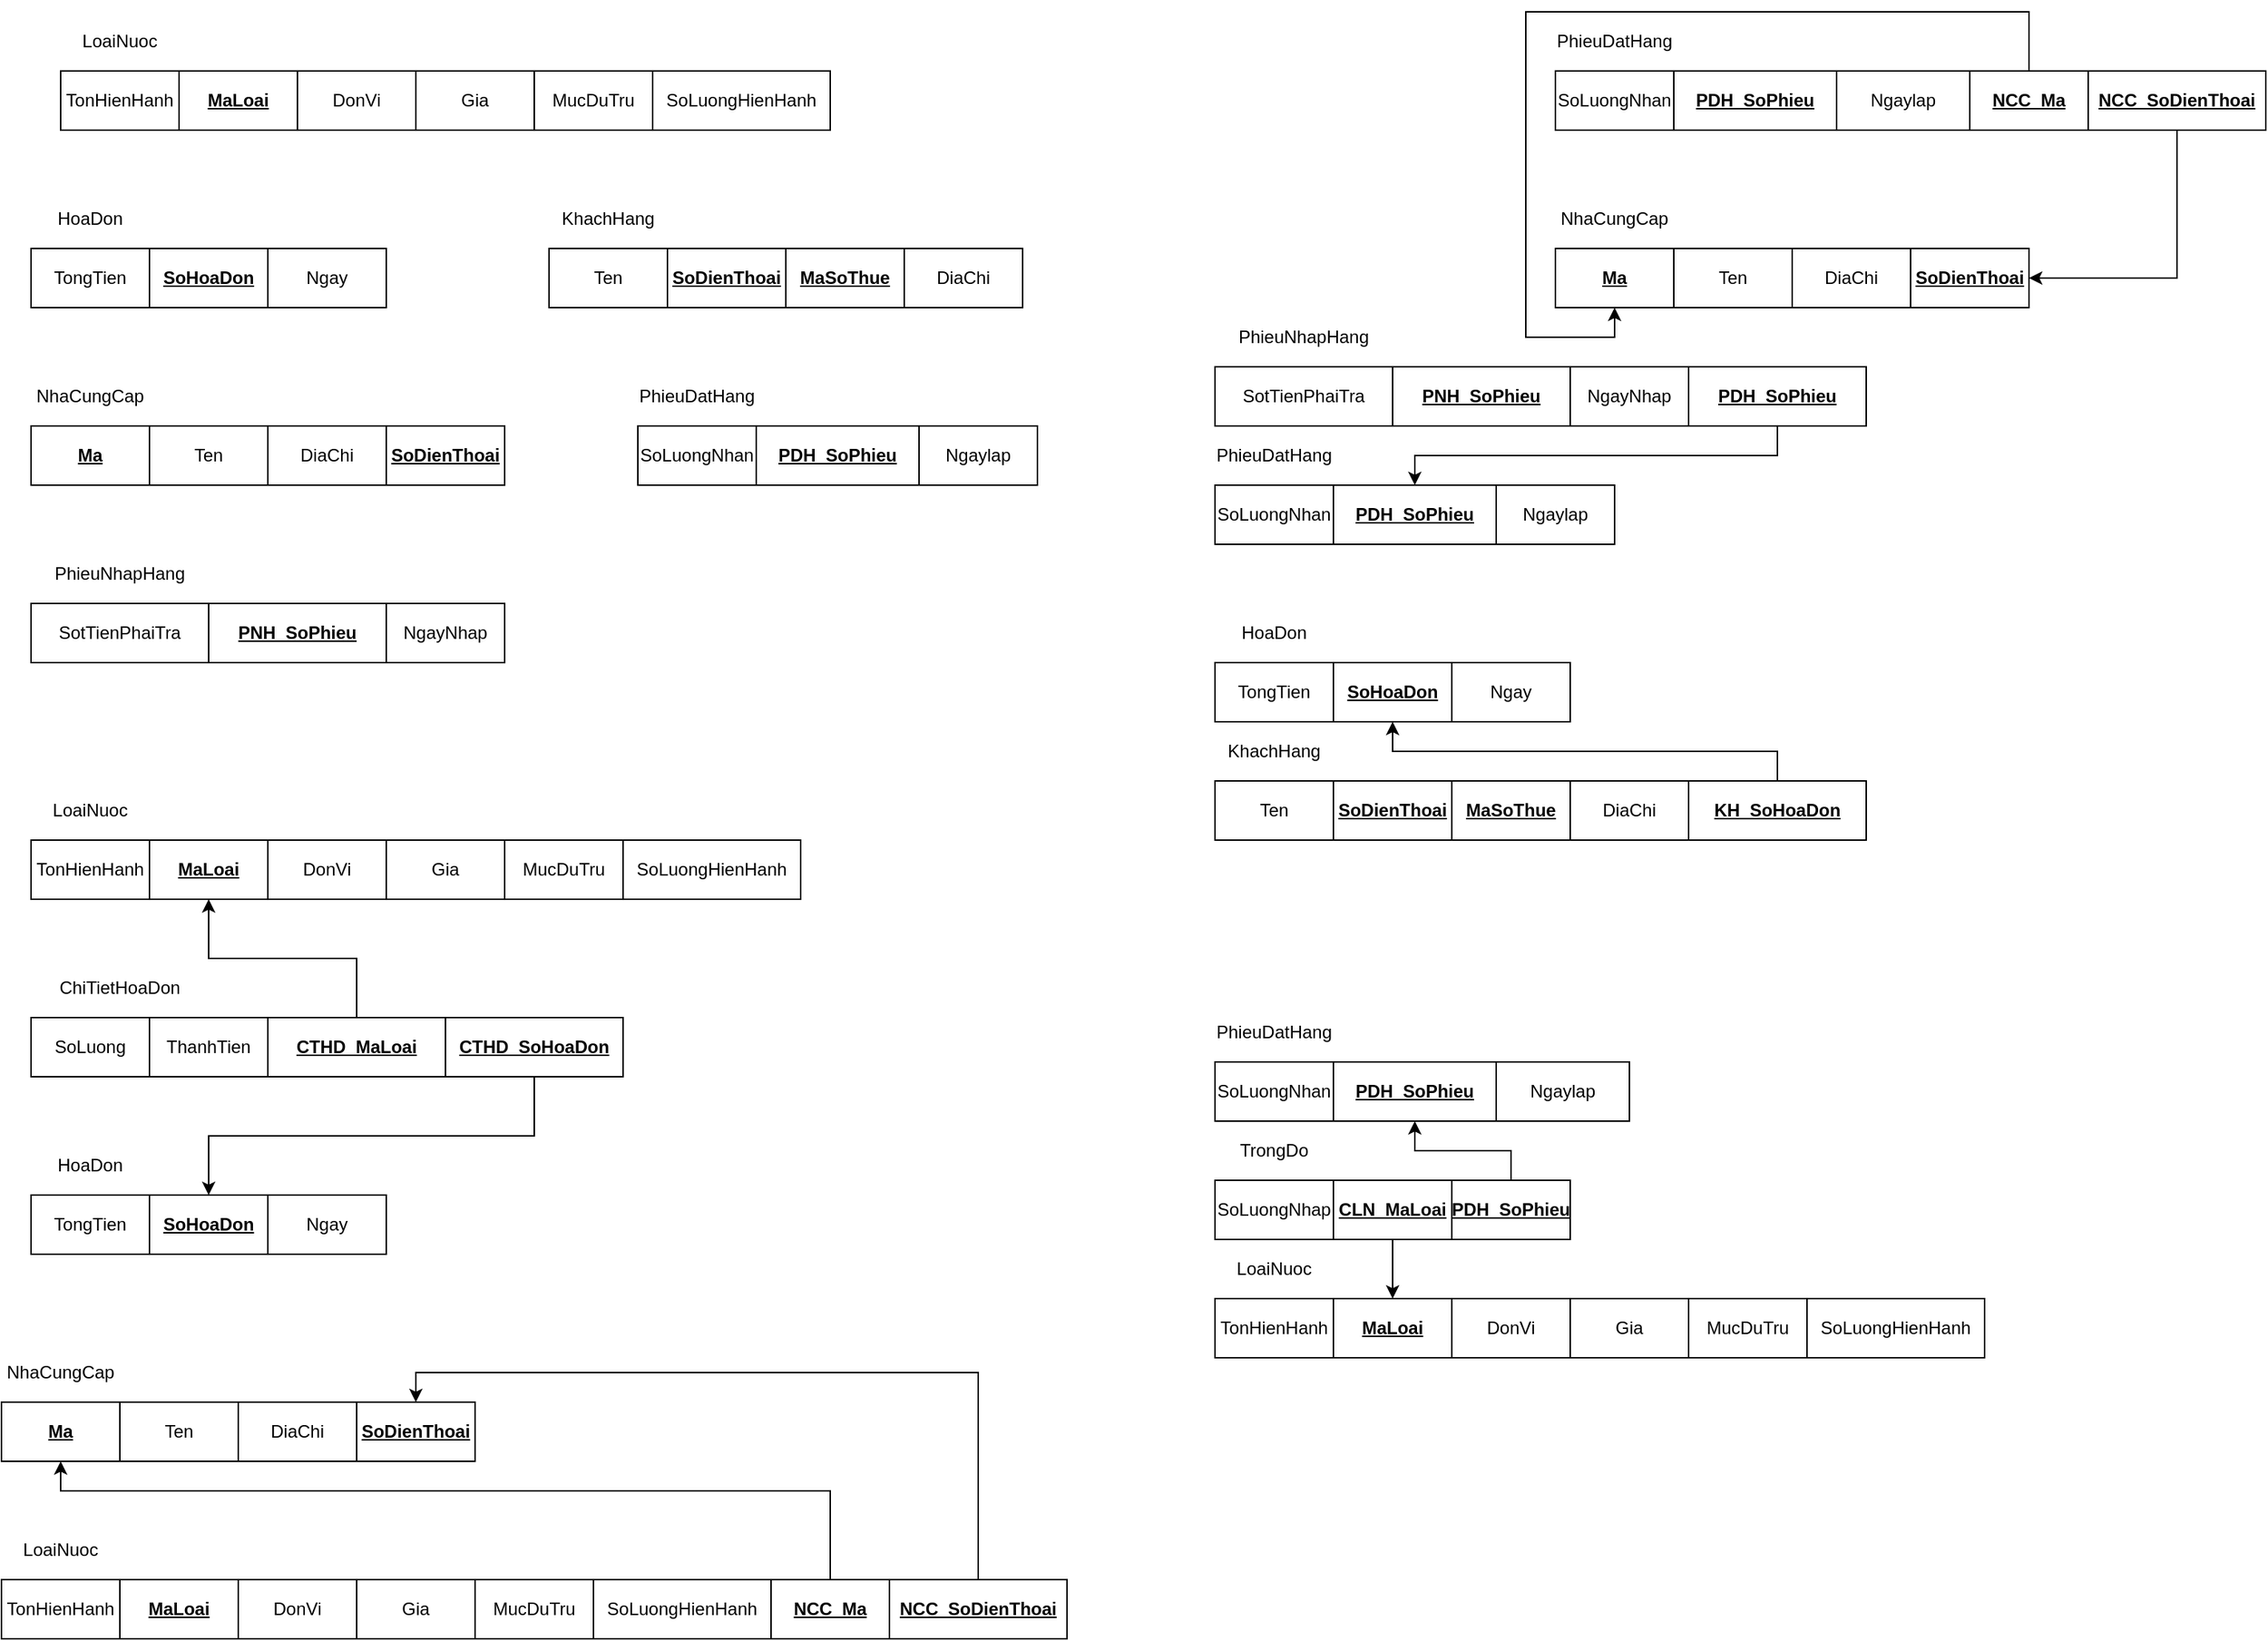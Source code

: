 <mxfile version="20.3.0" type="device" pages="3"><diagram id="Pmh_LcqUaDlitGp6l48d" name="Page-1"><mxGraphModel dx="354" dy="689" grid="1" gridSize="10" guides="1" tooltips="1" connect="1" arrows="1" fold="1" page="1" pageScale="1" pageWidth="850" pageHeight="1100" math="0" shadow="0"><root><mxCell id="0"/><mxCell id="1" parent="0"/><mxCell id="ZbyYSpiE7d3XAmVhIl6s-1" value="SoLuongHienHanh" style="rounded=0;whiteSpace=wrap;html=1;" parent="1" vertex="1"><mxGeometry x="500" y="80" width="120" height="40" as="geometry"/></mxCell><mxCell id="ZbyYSpiE7d3XAmVhIl6s-2" value="MucDuTru" style="rounded=0;whiteSpace=wrap;html=1;" parent="1" vertex="1"><mxGeometry x="420" y="80" width="80" height="40" as="geometry"/></mxCell><mxCell id="ZbyYSpiE7d3XAmVhIl6s-3" value="Gia" style="rounded=0;whiteSpace=wrap;html=1;" parent="1" vertex="1"><mxGeometry x="340" y="80" width="80" height="40" as="geometry"/></mxCell><mxCell id="ZbyYSpiE7d3XAmVhIl6s-4" value="TonHienHanh" style="rounded=0;whiteSpace=wrap;html=1;" parent="1" vertex="1"><mxGeometry x="100" y="80" width="80" height="40" as="geometry"/></mxCell><mxCell id="ZbyYSpiE7d3XAmVhIl6s-5" value="DonVi" style="rounded=0;whiteSpace=wrap;html=1;" parent="1" vertex="1"><mxGeometry x="260" y="80" width="80" height="40" as="geometry"/></mxCell><mxCell id="ZbyYSpiE7d3XAmVhIl6s-6" value="&lt;u&gt;&lt;b&gt;MaLoai&lt;/b&gt;&lt;/u&gt;" style="rounded=0;whiteSpace=wrap;html=1;" parent="1" vertex="1"><mxGeometry x="180" y="80" width="80" height="40" as="geometry"/></mxCell><mxCell id="ZbyYSpiE7d3XAmVhIl6s-7" value="LoaiNuoc" style="text;html=1;strokeColor=none;fillColor=none;align=center;verticalAlign=middle;whiteSpace=wrap;rounded=0;" parent="1" vertex="1"><mxGeometry x="100" y="40" width="80" height="40" as="geometry"/></mxCell><mxCell id="ZbyYSpiE7d3XAmVhIl6s-8" value="HoaDon" style="text;html=1;strokeColor=none;fillColor=none;align=center;verticalAlign=middle;whiteSpace=wrap;rounded=0;" parent="1" vertex="1"><mxGeometry x="80" y="160" width="80" height="40" as="geometry"/></mxCell><mxCell id="ZbyYSpiE7d3XAmVhIl6s-9" value="Ngay" style="rounded=0;whiteSpace=wrap;html=1;" parent="1" vertex="1"><mxGeometry x="240" y="200" width="80" height="40" as="geometry"/></mxCell><mxCell id="ZbyYSpiE7d3XAmVhIl6s-10" value="TongTien" style="rounded=0;whiteSpace=wrap;html=1;" parent="1" vertex="1"><mxGeometry x="80" y="200" width="80" height="40" as="geometry"/></mxCell><mxCell id="ZbyYSpiE7d3XAmVhIl6s-11" value="&lt;u&gt;&lt;b&gt;SoHoaDon&lt;/b&gt;&lt;/u&gt;" style="rounded=0;whiteSpace=wrap;html=1;" parent="1" vertex="1"><mxGeometry x="160" y="200" width="80" height="40" as="geometry"/></mxCell><mxCell id="ZbyYSpiE7d3XAmVhIl6s-12" value="KhachHang" style="text;html=1;strokeColor=none;fillColor=none;align=center;verticalAlign=middle;whiteSpace=wrap;rounded=0;" parent="1" vertex="1"><mxGeometry x="430" y="160" width="80" height="40" as="geometry"/></mxCell><mxCell id="ZbyYSpiE7d3XAmVhIl6s-13" value="&lt;u&gt;&lt;b&gt;SoDienThoai&lt;/b&gt;&lt;/u&gt;" style="rounded=0;whiteSpace=wrap;html=1;" parent="1" vertex="1"><mxGeometry x="510" y="200" width="80" height="40" as="geometry"/></mxCell><mxCell id="ZbyYSpiE7d3XAmVhIl6s-14" value="DiaChi" style="rounded=0;whiteSpace=wrap;html=1;" parent="1" vertex="1"><mxGeometry x="670" y="200" width="80" height="40" as="geometry"/></mxCell><mxCell id="ZbyYSpiE7d3XAmVhIl6s-15" value="Ten" style="rounded=0;whiteSpace=wrap;html=1;" parent="1" vertex="1"><mxGeometry x="430" y="200" width="80" height="40" as="geometry"/></mxCell><mxCell id="ZbyYSpiE7d3XAmVhIl6s-16" value="&lt;b&gt;&lt;u&gt;MaSoThue&lt;/u&gt;&lt;/b&gt;" style="rounded=0;whiteSpace=wrap;html=1;" parent="1" vertex="1"><mxGeometry x="590" y="200" width="80" height="40" as="geometry"/></mxCell><mxCell id="ZbyYSpiE7d3XAmVhIl6s-17" value="NhaCungCap" style="text;html=1;strokeColor=none;fillColor=none;align=center;verticalAlign=middle;whiteSpace=wrap;rounded=0;" parent="1" vertex="1"><mxGeometry x="80" y="280" width="80" height="40" as="geometry"/></mxCell><mxCell id="ZbyYSpiE7d3XAmVhIl6s-18" value="&lt;b&gt;&lt;u&gt;SoDienThoai&lt;/u&gt;&lt;/b&gt;" style="rounded=0;whiteSpace=wrap;html=1;" parent="1" vertex="1"><mxGeometry x="320" y="320" width="80" height="40" as="geometry"/></mxCell><mxCell id="ZbyYSpiE7d3XAmVhIl6s-19" value="DiaChi" style="rounded=0;whiteSpace=wrap;html=1;" parent="1" vertex="1"><mxGeometry x="240" y="320" width="80" height="40" as="geometry"/></mxCell><mxCell id="ZbyYSpiE7d3XAmVhIl6s-20" value="Ten" style="rounded=0;whiteSpace=wrap;html=1;" parent="1" vertex="1"><mxGeometry x="160" y="320" width="80" height="40" as="geometry"/></mxCell><mxCell id="ZbyYSpiE7d3XAmVhIl6s-21" value="&lt;b&gt;&lt;u&gt;Ma&lt;/u&gt;&lt;/b&gt;" style="rounded=0;whiteSpace=wrap;html=1;" parent="1" vertex="1"><mxGeometry x="80" y="320" width="80" height="40" as="geometry"/></mxCell><mxCell id="ZbyYSpiE7d3XAmVhIl6s-22" value="PhieuDatHang" style="text;html=1;strokeColor=none;fillColor=none;align=center;verticalAlign=middle;whiteSpace=wrap;rounded=0;" parent="1" vertex="1"><mxGeometry x="490" y="280" width="80" height="40" as="geometry"/></mxCell><mxCell id="ZbyYSpiE7d3XAmVhIl6s-23" value="Ngaylap" style="rounded=0;whiteSpace=wrap;html=1;" parent="1" vertex="1"><mxGeometry x="680" y="320" width="80" height="40" as="geometry"/></mxCell><mxCell id="ZbyYSpiE7d3XAmVhIl6s-24" value="&lt;b&gt;&lt;u&gt;PDH_SoPhieu&lt;/u&gt;&lt;/b&gt;" style="rounded=0;whiteSpace=wrap;html=1;" parent="1" vertex="1"><mxGeometry x="570" y="320" width="110" height="40" as="geometry"/></mxCell><mxCell id="ZbyYSpiE7d3XAmVhIl6s-28" style="edgeStyle=orthogonalEdgeStyle;rounded=0;orthogonalLoop=1;jettySize=auto;html=1;exitX=0.5;exitY=0;exitDx=0;exitDy=0;entryX=0.5;entryY=1;entryDx=0;entryDy=0;" parent="1" source="ZbyYSpiE7d3XAmVhIl6s-25" target="ZbyYSpiE7d3XAmVhIl6s-22" edge="1"><mxGeometry relative="1" as="geometry"/></mxCell><mxCell id="ZbyYSpiE7d3XAmVhIl6s-25" value="SoLuongNhan" style="rounded=0;whiteSpace=wrap;html=1;" parent="1" vertex="1"><mxGeometry x="490" y="320" width="80" height="40" as="geometry"/></mxCell><mxCell id="ZbyYSpiE7d3XAmVhIl6s-29" value="PhieuNhapHang" style="text;html=1;strokeColor=none;fillColor=none;align=center;verticalAlign=middle;whiteSpace=wrap;rounded=0;" parent="1" vertex="1"><mxGeometry x="80" y="400" width="120" height="40" as="geometry"/></mxCell><mxCell id="ZbyYSpiE7d3XAmVhIl6s-30" value="NgayNhap" style="rounded=0;whiteSpace=wrap;html=1;" parent="1" vertex="1"><mxGeometry x="320" y="440" width="80" height="40" as="geometry"/></mxCell><mxCell id="ZbyYSpiE7d3XAmVhIl6s-31" value="&lt;b&gt;&lt;u&gt;PNH_SoPhieu&lt;/u&gt;&lt;/b&gt;" style="rounded=0;whiteSpace=wrap;html=1;" parent="1" vertex="1"><mxGeometry x="200" y="440" width="120" height="40" as="geometry"/></mxCell><mxCell id="ZbyYSpiE7d3XAmVhIl6s-32" value="SotTienPhaiTra" style="rounded=0;whiteSpace=wrap;html=1;" parent="1" vertex="1"><mxGeometry x="80" y="440" width="120" height="40" as="geometry"/></mxCell><mxCell id="ZbyYSpiE7d3XAmVhIl6s-33" value="SoLuongHienHanh" style="rounded=0;whiteSpace=wrap;html=1;" parent="1" vertex="1"><mxGeometry x="480" y="600" width="120" height="40" as="geometry"/></mxCell><mxCell id="ZbyYSpiE7d3XAmVhIl6s-34" value="MucDuTru" style="rounded=0;whiteSpace=wrap;html=1;" parent="1" vertex="1"><mxGeometry x="400" y="600" width="80" height="40" as="geometry"/></mxCell><mxCell id="ZbyYSpiE7d3XAmVhIl6s-35" value="Gia" style="rounded=0;whiteSpace=wrap;html=1;" parent="1" vertex="1"><mxGeometry x="320" y="600" width="80" height="40" as="geometry"/></mxCell><mxCell id="ZbyYSpiE7d3XAmVhIl6s-36" value="TonHienHanh" style="rounded=0;whiteSpace=wrap;html=1;" parent="1" vertex="1"><mxGeometry x="80" y="600" width="80" height="40" as="geometry"/></mxCell><mxCell id="ZbyYSpiE7d3XAmVhIl6s-37" value="DonVi" style="rounded=0;whiteSpace=wrap;html=1;" parent="1" vertex="1"><mxGeometry x="240" y="600" width="80" height="40" as="geometry"/></mxCell><mxCell id="ZbyYSpiE7d3XAmVhIl6s-38" value="&lt;u&gt;&lt;b&gt;MaLoai&lt;/b&gt;&lt;/u&gt;" style="rounded=0;whiteSpace=wrap;html=1;" parent="1" vertex="1"><mxGeometry x="160" y="600" width="80" height="40" as="geometry"/></mxCell><mxCell id="ZbyYSpiE7d3XAmVhIl6s-39" value="LoaiNuoc" style="text;html=1;strokeColor=none;fillColor=none;align=center;verticalAlign=middle;whiteSpace=wrap;rounded=0;" parent="1" vertex="1"><mxGeometry x="80" y="560" width="80" height="40" as="geometry"/></mxCell><mxCell id="ZbyYSpiE7d3XAmVhIl6s-43" value="HoaDon" style="text;html=1;strokeColor=none;fillColor=none;align=center;verticalAlign=middle;whiteSpace=wrap;rounded=0;" parent="1" vertex="1"><mxGeometry x="80" y="800" width="80" height="40" as="geometry"/></mxCell><mxCell id="ZbyYSpiE7d3XAmVhIl6s-44" value="Ngay" style="rounded=0;whiteSpace=wrap;html=1;" parent="1" vertex="1"><mxGeometry x="240" y="840" width="80" height="40" as="geometry"/></mxCell><mxCell id="ZbyYSpiE7d3XAmVhIl6s-45" value="TongTien" style="rounded=0;whiteSpace=wrap;html=1;" parent="1" vertex="1"><mxGeometry x="80" y="840" width="80" height="40" as="geometry"/></mxCell><mxCell id="ZbyYSpiE7d3XAmVhIl6s-46" value="&lt;u&gt;&lt;b&gt;SoHoaDon&lt;/b&gt;&lt;/u&gt;" style="rounded=0;whiteSpace=wrap;html=1;" parent="1" vertex="1"><mxGeometry x="160" y="840" width="80" height="40" as="geometry"/></mxCell><mxCell id="ZbyYSpiE7d3XAmVhIl6s-47" value="ChiTietHoaDon" style="text;html=1;strokeColor=none;fillColor=none;align=center;verticalAlign=middle;whiteSpace=wrap;rounded=0;" parent="1" vertex="1"><mxGeometry x="80" y="680" width="120" height="40" as="geometry"/></mxCell><mxCell id="ZbyYSpiE7d3XAmVhIl6s-54" style="edgeStyle=orthogonalEdgeStyle;rounded=0;orthogonalLoop=1;jettySize=auto;html=1;" parent="1" source="ZbyYSpiE7d3XAmVhIl6s-48" target="ZbyYSpiE7d3XAmVhIl6s-46" edge="1"><mxGeometry relative="1" as="geometry"><Array as="points"><mxPoint x="420" y="800"/><mxPoint x="200" y="800"/></Array></mxGeometry></mxCell><mxCell id="ZbyYSpiE7d3XAmVhIl6s-48" value="&lt;b&gt;&lt;u&gt;CTHD_SoHoaDon&lt;/u&gt;&lt;/b&gt;" style="rounded=0;whiteSpace=wrap;html=1;" parent="1" vertex="1"><mxGeometry x="360" y="720" width="120" height="40" as="geometry"/></mxCell><mxCell id="ZbyYSpiE7d3XAmVhIl6s-52" style="edgeStyle=orthogonalEdgeStyle;rounded=0;orthogonalLoop=1;jettySize=auto;html=1;" parent="1" source="ZbyYSpiE7d3XAmVhIl6s-49" target="ZbyYSpiE7d3XAmVhIl6s-38" edge="1"><mxGeometry relative="1" as="geometry"><Array as="points"><mxPoint x="300" y="680"/><mxPoint x="200" y="680"/></Array></mxGeometry></mxCell><mxCell id="ZbyYSpiE7d3XAmVhIl6s-49" value="&lt;b&gt;&lt;u&gt;CTHD_MaLoai&lt;/u&gt;&lt;/b&gt;" style="rounded=0;whiteSpace=wrap;html=1;" parent="1" vertex="1"><mxGeometry x="240" y="720" width="120" height="40" as="geometry"/></mxCell><mxCell id="ZbyYSpiE7d3XAmVhIl6s-50" value="ThanhTien" style="rounded=0;whiteSpace=wrap;html=1;" parent="1" vertex="1"><mxGeometry x="160" y="720" width="80" height="40" as="geometry"/></mxCell><mxCell id="ZbyYSpiE7d3XAmVhIl6s-51" value="SoLuong" style="rounded=0;whiteSpace=wrap;html=1;" parent="1" vertex="1"><mxGeometry x="80" y="720" width="80" height="40" as="geometry"/></mxCell><mxCell id="ZbyYSpiE7d3XAmVhIl6s-55" value="HoaDon" style="text;html=1;strokeColor=none;fillColor=none;align=center;verticalAlign=middle;whiteSpace=wrap;rounded=0;" parent="1" vertex="1"><mxGeometry x="880" y="440" width="80" height="40" as="geometry"/></mxCell><mxCell id="ZbyYSpiE7d3XAmVhIl6s-56" value="Ngay" style="rounded=0;whiteSpace=wrap;html=1;" parent="1" vertex="1"><mxGeometry x="1040" y="480" width="80" height="40" as="geometry"/></mxCell><mxCell id="ZbyYSpiE7d3XAmVhIl6s-57" value="TongTien" style="rounded=0;whiteSpace=wrap;html=1;" parent="1" vertex="1"><mxGeometry x="880" y="480" width="80" height="40" as="geometry"/></mxCell><mxCell id="ZbyYSpiE7d3XAmVhIl6s-58" value="&lt;u&gt;&lt;b&gt;SoHoaDon&lt;/b&gt;&lt;/u&gt;" style="rounded=0;whiteSpace=wrap;html=1;" parent="1" vertex="1"><mxGeometry x="960" y="480" width="80" height="40" as="geometry"/></mxCell><mxCell id="ZbyYSpiE7d3XAmVhIl6s-59" value="KhachHang" style="text;html=1;strokeColor=none;fillColor=none;align=center;verticalAlign=middle;whiteSpace=wrap;rounded=0;" parent="1" vertex="1"><mxGeometry x="880" y="520" width="80" height="40" as="geometry"/></mxCell><mxCell id="ZbyYSpiE7d3XAmVhIl6s-60" value="&lt;u&gt;&lt;b&gt;SoDienThoai&lt;/b&gt;&lt;/u&gt;" style="rounded=0;whiteSpace=wrap;html=1;" parent="1" vertex="1"><mxGeometry x="960" y="560" width="80" height="40" as="geometry"/></mxCell><mxCell id="ZbyYSpiE7d3XAmVhIl6s-61" value="DiaChi" style="rounded=0;whiteSpace=wrap;html=1;" parent="1" vertex="1"><mxGeometry x="1120" y="560" width="80" height="40" as="geometry"/></mxCell><mxCell id="ZbyYSpiE7d3XAmVhIl6s-62" value="Ten" style="rounded=0;whiteSpace=wrap;html=1;" parent="1" vertex="1"><mxGeometry x="880" y="560" width="80" height="40" as="geometry"/></mxCell><mxCell id="ZbyYSpiE7d3XAmVhIl6s-63" value="&lt;b&gt;&lt;u&gt;MaSoThue&lt;/u&gt;&lt;/b&gt;" style="rounded=0;whiteSpace=wrap;html=1;" parent="1" vertex="1"><mxGeometry x="1040" y="560" width="80" height="40" as="geometry"/></mxCell><mxCell id="ZbyYSpiE7d3XAmVhIl6s-65" style="edgeStyle=orthogonalEdgeStyle;rounded=0;orthogonalLoop=1;jettySize=auto;html=1;entryX=0.5;entryY=1;entryDx=0;entryDy=0;" parent="1" source="ZbyYSpiE7d3XAmVhIl6s-64" target="ZbyYSpiE7d3XAmVhIl6s-58" edge="1"><mxGeometry relative="1" as="geometry"><Array as="points"><mxPoint x="1260" y="540"/><mxPoint x="1000" y="540"/></Array></mxGeometry></mxCell><mxCell id="ZbyYSpiE7d3XAmVhIl6s-64" value="&lt;b&gt;&lt;u&gt;KH_SoHoaDon&lt;/u&gt;&lt;/b&gt;" style="rounded=0;whiteSpace=wrap;html=1;" parent="1" vertex="1"><mxGeometry x="1200" y="560" width="120" height="40" as="geometry"/></mxCell><mxCell id="ZbyYSpiE7d3XAmVhIl6s-66" value="SoLuongHienHanh" style="rounded=0;whiteSpace=wrap;html=1;" parent="1" vertex="1"><mxGeometry x="1280" y="910" width="120" height="40" as="geometry"/></mxCell><mxCell id="ZbyYSpiE7d3XAmVhIl6s-67" value="MucDuTru" style="rounded=0;whiteSpace=wrap;html=1;" parent="1" vertex="1"><mxGeometry x="1200" y="910" width="80" height="40" as="geometry"/></mxCell><mxCell id="ZbyYSpiE7d3XAmVhIl6s-68" value="Gia" style="rounded=0;whiteSpace=wrap;html=1;" parent="1" vertex="1"><mxGeometry x="1120" y="910" width="80" height="40" as="geometry"/></mxCell><mxCell id="ZbyYSpiE7d3XAmVhIl6s-69" value="TonHienHanh" style="rounded=0;whiteSpace=wrap;html=1;" parent="1" vertex="1"><mxGeometry x="880" y="910" width="80" height="40" as="geometry"/></mxCell><mxCell id="ZbyYSpiE7d3XAmVhIl6s-70" value="DonVi" style="rounded=0;whiteSpace=wrap;html=1;" parent="1" vertex="1"><mxGeometry x="1040" y="910" width="80" height="40" as="geometry"/></mxCell><mxCell id="ZbyYSpiE7d3XAmVhIl6s-71" value="&lt;u&gt;&lt;b&gt;MaLoai&lt;/b&gt;&lt;/u&gt;" style="rounded=0;whiteSpace=wrap;html=1;" parent="1" vertex="1"><mxGeometry x="960" y="910" width="80" height="40" as="geometry"/></mxCell><mxCell id="ZbyYSpiE7d3XAmVhIl6s-72" value="LoaiNuoc" style="text;html=1;strokeColor=none;fillColor=none;align=center;verticalAlign=middle;whiteSpace=wrap;rounded=0;" parent="1" vertex="1"><mxGeometry x="880" y="870" width="80" height="40" as="geometry"/></mxCell><mxCell id="ZbyYSpiE7d3XAmVhIl6s-73" value="PhieuDatHang" style="text;html=1;strokeColor=none;fillColor=none;align=center;verticalAlign=middle;whiteSpace=wrap;rounded=0;" parent="1" vertex="1"><mxGeometry x="880" y="710" width="80" height="40" as="geometry"/></mxCell><mxCell id="ZbyYSpiE7d3XAmVhIl6s-74" value="Ngaylap" style="rounded=0;whiteSpace=wrap;html=1;" parent="1" vertex="1"><mxGeometry x="1070" y="750" width="90" height="40" as="geometry"/></mxCell><mxCell id="ZbyYSpiE7d3XAmVhIl6s-75" value="&lt;b&gt;&lt;u&gt;PDH_SoPhieu&lt;/u&gt;&lt;/b&gt;" style="rounded=0;whiteSpace=wrap;html=1;" parent="1" vertex="1"><mxGeometry x="960" y="750" width="110" height="40" as="geometry"/></mxCell><mxCell id="ZbyYSpiE7d3XAmVhIl6s-76" style="edgeStyle=orthogonalEdgeStyle;rounded=0;orthogonalLoop=1;jettySize=auto;html=1;exitX=0.5;exitY=0;exitDx=0;exitDy=0;entryX=0.5;entryY=1;entryDx=0;entryDy=0;" parent="1" source="ZbyYSpiE7d3XAmVhIl6s-77" target="ZbyYSpiE7d3XAmVhIl6s-73" edge="1"><mxGeometry relative="1" as="geometry"/></mxCell><mxCell id="ZbyYSpiE7d3XAmVhIl6s-77" value="SoLuongNhan" style="rounded=0;whiteSpace=wrap;html=1;" parent="1" vertex="1"><mxGeometry x="880" y="750" width="80" height="40" as="geometry"/></mxCell><mxCell id="ZbyYSpiE7d3XAmVhIl6s-80" value="TrongDo" style="text;html=1;strokeColor=none;fillColor=none;align=center;verticalAlign=middle;whiteSpace=wrap;rounded=0;" parent="1" vertex="1"><mxGeometry x="880" y="790" width="80" height="40" as="geometry"/></mxCell><mxCell id="ZbyYSpiE7d3XAmVhIl6s-87" style="edgeStyle=orthogonalEdgeStyle;rounded=0;orthogonalLoop=1;jettySize=auto;html=1;entryX=0.5;entryY=1;entryDx=0;entryDy=0;" parent="1" source="ZbyYSpiE7d3XAmVhIl6s-81" target="ZbyYSpiE7d3XAmVhIl6s-75" edge="1"><mxGeometry relative="1" as="geometry"><Array as="points"><mxPoint x="1080" y="810"/><mxPoint x="1015" y="810"/></Array></mxGeometry></mxCell><mxCell id="ZbyYSpiE7d3XAmVhIl6s-81" value="&lt;b&gt;&lt;u&gt;PDH_SoPhieu&lt;/u&gt;&lt;/b&gt;" style="rounded=0;whiteSpace=wrap;html=1;" parent="1" vertex="1"><mxGeometry x="1040" y="830" width="80" height="40" as="geometry"/></mxCell><mxCell id="ZbyYSpiE7d3XAmVhIl6s-88" style="edgeStyle=orthogonalEdgeStyle;rounded=0;orthogonalLoop=1;jettySize=auto;html=1;entryX=0.5;entryY=0;entryDx=0;entryDy=0;" parent="1" source="ZbyYSpiE7d3XAmVhIl6s-82" target="ZbyYSpiE7d3XAmVhIl6s-71" edge="1"><mxGeometry relative="1" as="geometry"/></mxCell><mxCell id="ZbyYSpiE7d3XAmVhIl6s-82" value="&lt;b&gt;&lt;u&gt;CLN_MaLoai&lt;/u&gt;&lt;/b&gt;" style="rounded=0;whiteSpace=wrap;html=1;" parent="1" vertex="1"><mxGeometry x="960" y="830" width="80" height="40" as="geometry"/></mxCell><mxCell id="ZbyYSpiE7d3XAmVhIl6s-83" value="SoLuongNhap" style="rounded=0;whiteSpace=wrap;html=1;" parent="1" vertex="1"><mxGeometry x="880" y="830" width="80" height="40" as="geometry"/></mxCell><mxCell id="ZbyYSpiE7d3XAmVhIl6s-89" value="PhieuDatHang" style="text;html=1;strokeColor=none;fillColor=none;align=center;verticalAlign=middle;whiteSpace=wrap;rounded=0;" parent="1" vertex="1"><mxGeometry x="880" y="320" width="80" height="40" as="geometry"/></mxCell><mxCell id="ZbyYSpiE7d3XAmVhIl6s-90" value="Ngaylap" style="rounded=0;whiteSpace=wrap;html=1;" parent="1" vertex="1"><mxGeometry x="1070" y="360" width="80" height="40" as="geometry"/></mxCell><mxCell id="ZbyYSpiE7d3XAmVhIl6s-91" value="&lt;b&gt;&lt;u&gt;PDH_SoPhieu&lt;/u&gt;&lt;/b&gt;" style="rounded=0;whiteSpace=wrap;html=1;" parent="1" vertex="1"><mxGeometry x="960" y="360" width="110" height="40" as="geometry"/></mxCell><mxCell id="ZbyYSpiE7d3XAmVhIl6s-92" style="edgeStyle=orthogonalEdgeStyle;rounded=0;orthogonalLoop=1;jettySize=auto;html=1;exitX=0.5;exitY=0;exitDx=0;exitDy=0;entryX=0.5;entryY=1;entryDx=0;entryDy=0;" parent="1" source="ZbyYSpiE7d3XAmVhIl6s-93" target="ZbyYSpiE7d3XAmVhIl6s-89" edge="1"><mxGeometry relative="1" as="geometry"/></mxCell><mxCell id="ZbyYSpiE7d3XAmVhIl6s-93" value="SoLuongNhan" style="rounded=0;whiteSpace=wrap;html=1;" parent="1" vertex="1"><mxGeometry x="880" y="360" width="80" height="40" as="geometry"/></mxCell><mxCell id="ZbyYSpiE7d3XAmVhIl6s-94" value="PhieuNhapHang" style="text;html=1;strokeColor=none;fillColor=none;align=center;verticalAlign=middle;whiteSpace=wrap;rounded=0;" parent="1" vertex="1"><mxGeometry x="880" y="240" width="120" height="40" as="geometry"/></mxCell><mxCell id="ZbyYSpiE7d3XAmVhIl6s-95" value="NgayNhap" style="rounded=0;whiteSpace=wrap;html=1;" parent="1" vertex="1"><mxGeometry x="1120" y="280" width="80" height="40" as="geometry"/></mxCell><mxCell id="ZbyYSpiE7d3XAmVhIl6s-96" value="&lt;b&gt;&lt;u&gt;PNH_SoPhieu&lt;/u&gt;&lt;/b&gt;" style="rounded=0;whiteSpace=wrap;html=1;" parent="1" vertex="1"><mxGeometry x="1000" y="280" width="120" height="40" as="geometry"/></mxCell><mxCell id="ZbyYSpiE7d3XAmVhIl6s-97" value="SotTienPhaiTra" style="rounded=0;whiteSpace=wrap;html=1;" parent="1" vertex="1"><mxGeometry x="880" y="280" width="120" height="40" as="geometry"/></mxCell><mxCell id="ZbyYSpiE7d3XAmVhIl6s-101" style="edgeStyle=orthogonalEdgeStyle;rounded=0;orthogonalLoop=1;jettySize=auto;html=1;" parent="1" source="ZbyYSpiE7d3XAmVhIl6s-100" target="ZbyYSpiE7d3XAmVhIl6s-91" edge="1"><mxGeometry relative="1" as="geometry"><Array as="points"><mxPoint x="1260" y="340"/><mxPoint x="1015" y="340"/></Array></mxGeometry></mxCell><mxCell id="ZbyYSpiE7d3XAmVhIl6s-100" value="&lt;b&gt;&lt;u&gt;PDH_SoPhieu&lt;/u&gt;&lt;/b&gt;" style="rounded=0;whiteSpace=wrap;html=1;" parent="1" vertex="1"><mxGeometry x="1200" y="280" width="120" height="40" as="geometry"/></mxCell><mxCell id="ZbyYSpiE7d3XAmVhIl6s-102" value="NhaCungCap" style="text;html=1;strokeColor=none;fillColor=none;align=center;verticalAlign=middle;whiteSpace=wrap;rounded=0;" parent="1" vertex="1"><mxGeometry x="1110" y="160" width="80" height="40" as="geometry"/></mxCell><mxCell id="ZbyYSpiE7d3XAmVhIl6s-103" value="&lt;b&gt;&lt;u&gt;SoDienThoai&lt;/u&gt;&lt;/b&gt;" style="rounded=0;whiteSpace=wrap;html=1;" parent="1" vertex="1"><mxGeometry x="1350" y="200" width="80" height="40" as="geometry"/></mxCell><mxCell id="ZbyYSpiE7d3XAmVhIl6s-104" value="DiaChi" style="rounded=0;whiteSpace=wrap;html=1;" parent="1" vertex="1"><mxGeometry x="1270" y="200" width="80" height="40" as="geometry"/></mxCell><mxCell id="ZbyYSpiE7d3XAmVhIl6s-105" value="Ten" style="rounded=0;whiteSpace=wrap;html=1;" parent="1" vertex="1"><mxGeometry x="1190" y="200" width="80" height="40" as="geometry"/></mxCell><mxCell id="ZbyYSpiE7d3XAmVhIl6s-106" value="&lt;b&gt;&lt;u&gt;Ma&lt;/u&gt;&lt;/b&gt;" style="rounded=0;whiteSpace=wrap;html=1;" parent="1" vertex="1"><mxGeometry x="1110" y="200" width="80" height="40" as="geometry"/></mxCell><mxCell id="ZbyYSpiE7d3XAmVhIl6s-107" value="PhieuDatHang" style="text;html=1;strokeColor=none;fillColor=none;align=center;verticalAlign=middle;whiteSpace=wrap;rounded=0;" parent="1" vertex="1"><mxGeometry x="1110" y="40" width="80" height="40" as="geometry"/></mxCell><mxCell id="ZbyYSpiE7d3XAmVhIl6s-108" value="Ngaylap" style="rounded=0;whiteSpace=wrap;html=1;" parent="1" vertex="1"><mxGeometry x="1300" y="80" width="90" height="40" as="geometry"/></mxCell><mxCell id="ZbyYSpiE7d3XAmVhIl6s-109" value="&lt;b&gt;&lt;u&gt;PDH_SoPhieu&lt;/u&gt;&lt;/b&gt;" style="rounded=0;whiteSpace=wrap;html=1;" parent="1" vertex="1"><mxGeometry x="1190" y="80" width="110" height="40" as="geometry"/></mxCell><mxCell id="ZbyYSpiE7d3XAmVhIl6s-110" style="edgeStyle=orthogonalEdgeStyle;rounded=0;orthogonalLoop=1;jettySize=auto;html=1;exitX=0.5;exitY=0;exitDx=0;exitDy=0;entryX=0.5;entryY=1;entryDx=0;entryDy=0;" parent="1" source="ZbyYSpiE7d3XAmVhIl6s-111" target="ZbyYSpiE7d3XAmVhIl6s-107" edge="1"><mxGeometry relative="1" as="geometry"/></mxCell><mxCell id="ZbyYSpiE7d3XAmVhIl6s-111" value="SoLuongNhan" style="rounded=0;whiteSpace=wrap;html=1;" parent="1" vertex="1"><mxGeometry x="1110" y="80" width="80" height="40" as="geometry"/></mxCell><mxCell id="ZbyYSpiE7d3XAmVhIl6s-115" style="edgeStyle=orthogonalEdgeStyle;rounded=0;orthogonalLoop=1;jettySize=auto;html=1;entryX=1;entryY=0.5;entryDx=0;entryDy=0;" parent="1" source="ZbyYSpiE7d3XAmVhIl6s-112" target="ZbyYSpiE7d3XAmVhIl6s-103" edge="1"><mxGeometry relative="1" as="geometry"><Array as="points"><mxPoint x="1530" y="220"/></Array></mxGeometry></mxCell><mxCell id="ZbyYSpiE7d3XAmVhIl6s-112" value="&lt;b&gt;&lt;u&gt;NCC_SoDienThoai&lt;/u&gt;&lt;/b&gt;" style="rounded=0;whiteSpace=wrap;html=1;" parent="1" vertex="1"><mxGeometry x="1470" y="80" width="120" height="40" as="geometry"/></mxCell><mxCell id="ZbyYSpiE7d3XAmVhIl6s-114" style="edgeStyle=orthogonalEdgeStyle;rounded=0;orthogonalLoop=1;jettySize=auto;html=1;" parent="1" source="ZbyYSpiE7d3XAmVhIl6s-113" target="ZbyYSpiE7d3XAmVhIl6s-106" edge="1"><mxGeometry relative="1" as="geometry"><Array as="points"><mxPoint x="1430" y="40"/><mxPoint x="1090" y="40"/><mxPoint x="1090" y="260"/><mxPoint x="1150" y="260"/></Array></mxGeometry></mxCell><mxCell id="ZbyYSpiE7d3XAmVhIl6s-113" value="&lt;b&gt;&lt;u&gt;NCC_Ma&lt;/u&gt;&lt;/b&gt;" style="rounded=0;whiteSpace=wrap;html=1;" parent="1" vertex="1"><mxGeometry x="1390" y="80" width="80" height="40" as="geometry"/></mxCell><mxCell id="ZbyYSpiE7d3XAmVhIl6s-116" value="SoLuongHienHanh" style="rounded=0;whiteSpace=wrap;html=1;" parent="1" vertex="1"><mxGeometry x="460" y="1100" width="120" height="40" as="geometry"/></mxCell><mxCell id="ZbyYSpiE7d3XAmVhIl6s-117" value="MucDuTru" style="rounded=0;whiteSpace=wrap;html=1;" parent="1" vertex="1"><mxGeometry x="380" y="1100" width="80" height="40" as="geometry"/></mxCell><mxCell id="ZbyYSpiE7d3XAmVhIl6s-118" value="Gia" style="rounded=0;whiteSpace=wrap;html=1;" parent="1" vertex="1"><mxGeometry x="300" y="1100" width="80" height="40" as="geometry"/></mxCell><mxCell id="ZbyYSpiE7d3XAmVhIl6s-119" value="TonHienHanh" style="rounded=0;whiteSpace=wrap;html=1;" parent="1" vertex="1"><mxGeometry x="60" y="1100" width="80" height="40" as="geometry"/></mxCell><mxCell id="ZbyYSpiE7d3XAmVhIl6s-120" value="DonVi" style="rounded=0;whiteSpace=wrap;html=1;" parent="1" vertex="1"><mxGeometry x="220" y="1100" width="80" height="40" as="geometry"/></mxCell><mxCell id="ZbyYSpiE7d3XAmVhIl6s-121" value="&lt;u&gt;&lt;b&gt;MaLoai&lt;/b&gt;&lt;/u&gt;" style="rounded=0;whiteSpace=wrap;html=1;" parent="1" vertex="1"><mxGeometry x="140" y="1100" width="80" height="40" as="geometry"/></mxCell><mxCell id="ZbyYSpiE7d3XAmVhIl6s-122" value="LoaiNuoc" style="text;html=1;strokeColor=none;fillColor=none;align=center;verticalAlign=middle;whiteSpace=wrap;rounded=0;" parent="1" vertex="1"><mxGeometry x="60" y="1060" width="80" height="40" as="geometry"/></mxCell><mxCell id="ZbyYSpiE7d3XAmVhIl6s-123" value="NhaCungCap" style="text;html=1;strokeColor=none;fillColor=none;align=center;verticalAlign=middle;whiteSpace=wrap;rounded=0;" parent="1" vertex="1"><mxGeometry x="60" y="940" width="80" height="40" as="geometry"/></mxCell><mxCell id="ZbyYSpiE7d3XAmVhIl6s-124" value="&lt;b&gt;&lt;u&gt;SoDienThoai&lt;/u&gt;&lt;/b&gt;" style="rounded=0;whiteSpace=wrap;html=1;" parent="1" vertex="1"><mxGeometry x="300" y="980" width="80" height="40" as="geometry"/></mxCell><mxCell id="ZbyYSpiE7d3XAmVhIl6s-125" value="DiaChi" style="rounded=0;whiteSpace=wrap;html=1;" parent="1" vertex="1"><mxGeometry x="220" y="980" width="80" height="40" as="geometry"/></mxCell><mxCell id="ZbyYSpiE7d3XAmVhIl6s-126" value="Ten" style="rounded=0;whiteSpace=wrap;html=1;" parent="1" vertex="1"><mxGeometry x="140" y="980" width="80" height="40" as="geometry"/></mxCell><mxCell id="ZbyYSpiE7d3XAmVhIl6s-127" value="&lt;b&gt;&lt;u&gt;Ma&lt;/u&gt;&lt;/b&gt;" style="rounded=0;whiteSpace=wrap;html=1;" parent="1" vertex="1"><mxGeometry x="60" y="980" width="80" height="40" as="geometry"/></mxCell><mxCell id="ZbyYSpiE7d3XAmVhIl6s-133" style="edgeStyle=orthogonalEdgeStyle;rounded=0;orthogonalLoop=1;jettySize=auto;html=1;entryX=0.5;entryY=0;entryDx=0;entryDy=0;" parent="1" source="ZbyYSpiE7d3XAmVhIl6s-128" target="ZbyYSpiE7d3XAmVhIl6s-124" edge="1"><mxGeometry relative="1" as="geometry"><Array as="points"><mxPoint x="720" y="960"/><mxPoint x="340" y="960"/></Array></mxGeometry></mxCell><mxCell id="ZbyYSpiE7d3XAmVhIl6s-128" value="&lt;b&gt;&lt;u&gt;NCC_SoDienThoai&lt;/u&gt;&lt;/b&gt;" style="rounded=0;whiteSpace=wrap;html=1;" parent="1" vertex="1"><mxGeometry x="660" y="1100" width="120" height="40" as="geometry"/></mxCell><mxCell id="ZbyYSpiE7d3XAmVhIl6s-130" style="edgeStyle=orthogonalEdgeStyle;rounded=0;orthogonalLoop=1;jettySize=auto;html=1;entryX=0.5;entryY=1;entryDx=0;entryDy=0;" parent="1" source="ZbyYSpiE7d3XAmVhIl6s-129" target="ZbyYSpiE7d3XAmVhIl6s-127" edge="1"><mxGeometry relative="1" as="geometry"><Array as="points"><mxPoint x="620" y="1040"/><mxPoint x="100" y="1040"/></Array></mxGeometry></mxCell><mxCell id="ZbyYSpiE7d3XAmVhIl6s-129" value="&lt;b&gt;&lt;u&gt;NCC_Ma&lt;/u&gt;&lt;/b&gt;" style="rounded=0;whiteSpace=wrap;html=1;" parent="1" vertex="1"><mxGeometry x="580" y="1100" width="80" height="40" as="geometry"/></mxCell></root></mxGraphModel></diagram><diagram id="HXDPqxCSKG5xDg9t_v_z" name="Page-2"><mxGraphModel dx="1504" dy="811" grid="1" gridSize="10" guides="1" tooltips="1" connect="1" arrows="1" fold="1" page="1" pageScale="1" pageWidth="850" pageHeight="1100" math="0" shadow="0"><root><mxCell id="0"/><mxCell id="1" parent="0"/><mxCell id="uDN3Rnaj4VnY415tRsaE-1" value="HoaDon" style="text;html=1;strokeColor=none;fillColor=none;align=center;verticalAlign=middle;whiteSpace=wrap;rounded=0;" parent="1" vertex="1"><mxGeometry x="70" y="730" width="80" height="40" as="geometry"/></mxCell><mxCell id="uDN3Rnaj4VnY415tRsaE-2" value="Ngay" style="rounded=0;whiteSpace=wrap;html=1;" parent="1" vertex="1"><mxGeometry x="230" y="770" width="80" height="40" as="geometry"/></mxCell><mxCell id="uDN3Rnaj4VnY415tRsaE-3" value="TongTien" style="rounded=0;whiteSpace=wrap;html=1;" parent="1" vertex="1"><mxGeometry x="70" y="770" width="80" height="40" as="geometry"/></mxCell><mxCell id="uDN3Rnaj4VnY415tRsaE-4" value="&lt;u&gt;&lt;b&gt;SoHoaDon&lt;/b&gt;&lt;/u&gt;" style="rounded=0;whiteSpace=wrap;html=1;" parent="1" vertex="1"><mxGeometry x="150" y="770" width="80" height="40" as="geometry"/></mxCell><mxCell id="uDN3Rnaj4VnY415tRsaE-5" value="KhachHang" style="text;html=1;strokeColor=none;fillColor=none;align=center;verticalAlign=middle;whiteSpace=wrap;rounded=0;" parent="1" vertex="1"><mxGeometry x="70" y="840" width="80" height="40" as="geometry"/></mxCell><mxCell id="uDN3Rnaj4VnY415tRsaE-6" value="&lt;u&gt;&lt;b&gt;SoDienThoai&lt;/b&gt;&lt;/u&gt;" style="rounded=0;whiteSpace=wrap;html=1;" parent="1" vertex="1"><mxGeometry x="150" y="880" width="80" height="40" as="geometry"/></mxCell><mxCell id="uDN3Rnaj4VnY415tRsaE-7" value="DiaChi" style="rounded=0;whiteSpace=wrap;html=1;" parent="1" vertex="1"><mxGeometry x="310" y="880" width="80" height="40" as="geometry"/></mxCell><mxCell id="uDN3Rnaj4VnY415tRsaE-8" value="Ten" style="rounded=0;whiteSpace=wrap;html=1;" parent="1" vertex="1"><mxGeometry x="70" y="880" width="80" height="40" as="geometry"/></mxCell><mxCell id="uDN3Rnaj4VnY415tRsaE-9" value="&lt;b&gt;&lt;u&gt;MaSoThue&lt;/u&gt;&lt;/b&gt;" style="rounded=0;whiteSpace=wrap;html=1;" parent="1" vertex="1"><mxGeometry x="230" y="880" width="80" height="40" as="geometry"/></mxCell><mxCell id="uDN3Rnaj4VnY415tRsaE-10" style="edgeStyle=orthogonalEdgeStyle;rounded=0;orthogonalLoop=1;jettySize=auto;html=1;entryX=0.5;entryY=1;entryDx=0;entryDy=0;" parent="1" source="uDN3Rnaj4VnY415tRsaE-11" target="uDN3Rnaj4VnY415tRsaE-4" edge="1"><mxGeometry relative="1" as="geometry"><Array as="points"><mxPoint x="490" y="830"/><mxPoint x="190" y="830"/></Array></mxGeometry></mxCell><mxCell id="uDN3Rnaj4VnY415tRsaE-11" value="&lt;b&gt;&lt;u&gt;KH_SoHoaDon&lt;/u&gt;&lt;/b&gt;" style="rounded=0;whiteSpace=wrap;html=1;" parent="1" vertex="1"><mxGeometry x="390" y="880" width="120" height="40" as="geometry"/></mxCell><mxCell id="uDN3Rnaj4VnY415tRsaE-12" value="SoLuongHienHanh" style="rounded=0;whiteSpace=wrap;html=1;" parent="1" vertex="1"><mxGeometry x="470" y="600" width="120" height="40" as="geometry"/></mxCell><mxCell id="uDN3Rnaj4VnY415tRsaE-13" value="MucDuTru" style="rounded=0;whiteSpace=wrap;html=1;" parent="1" vertex="1"><mxGeometry x="390" y="600" width="80" height="40" as="geometry"/></mxCell><mxCell id="uDN3Rnaj4VnY415tRsaE-14" value="Gia" style="rounded=0;whiteSpace=wrap;html=1;" parent="1" vertex="1"><mxGeometry x="310" y="600" width="80" height="40" as="geometry"/></mxCell><mxCell id="uDN3Rnaj4VnY415tRsaE-15" value="TonHienHanh" style="rounded=0;whiteSpace=wrap;html=1;" parent="1" vertex="1"><mxGeometry x="70" y="600" width="80" height="40" as="geometry"/></mxCell><mxCell id="uDN3Rnaj4VnY415tRsaE-16" value="DonVi" style="rounded=0;whiteSpace=wrap;html=1;" parent="1" vertex="1"><mxGeometry x="230" y="600" width="80" height="40" as="geometry"/></mxCell><mxCell id="uDN3Rnaj4VnY415tRsaE-17" value="&lt;u&gt;&lt;b&gt;MaLoai&lt;/b&gt;&lt;/u&gt;" style="rounded=0;whiteSpace=wrap;html=1;" parent="1" vertex="1"><mxGeometry x="150" y="600" width="80" height="40" as="geometry"/></mxCell><mxCell id="uDN3Rnaj4VnY415tRsaE-18" value="LoaiNuoc" style="text;html=1;strokeColor=none;fillColor=none;align=center;verticalAlign=middle;whiteSpace=wrap;rounded=0;" parent="1" vertex="1"><mxGeometry x="70" y="560" width="80" height="40" as="geometry"/></mxCell><mxCell id="uDN3Rnaj4VnY415tRsaE-19" value="PhieuDatHang" style="text;html=1;strokeColor=none;fillColor=none;align=center;verticalAlign=middle;whiteSpace=wrap;rounded=0;" parent="1" vertex="1"><mxGeometry x="70" y="320" width="80" height="40" as="geometry"/></mxCell><mxCell id="uDN3Rnaj4VnY415tRsaE-20" value="Ngaylap" style="rounded=0;whiteSpace=wrap;html=1;" parent="1" vertex="1"><mxGeometry x="260" y="360" width="90" height="40" as="geometry"/></mxCell><mxCell id="uDN3Rnaj4VnY415tRsaE-21" value="&lt;b&gt;&lt;u&gt;PDH_SoPhieu&lt;/u&gt;&lt;/b&gt;" style="rounded=0;whiteSpace=wrap;html=1;" parent="1" vertex="1"><mxGeometry x="150" y="360" width="110" height="40" as="geometry"/></mxCell><mxCell id="uDN3Rnaj4VnY415tRsaE-22" style="edgeStyle=orthogonalEdgeStyle;rounded=0;orthogonalLoop=1;jettySize=auto;html=1;exitX=0.5;exitY=0;exitDx=0;exitDy=0;entryX=0.5;entryY=1;entryDx=0;entryDy=0;" parent="1" source="uDN3Rnaj4VnY415tRsaE-23" target="uDN3Rnaj4VnY415tRsaE-19" edge="1"><mxGeometry relative="1" as="geometry"/></mxCell><mxCell id="uDN3Rnaj4VnY415tRsaE-23" value="SoLuongNhan" style="rounded=0;whiteSpace=wrap;html=1;" parent="1" vertex="1"><mxGeometry x="70" y="360" width="80" height="40" as="geometry"/></mxCell><mxCell id="uDN3Rnaj4VnY415tRsaE-24" value="TrongDo" style="text;html=1;strokeColor=none;fillColor=none;align=center;verticalAlign=middle;whiteSpace=wrap;rounded=0;" parent="1" vertex="1"><mxGeometry x="480" y="420" width="80" height="40" as="geometry"/></mxCell><mxCell id="uDN3Rnaj4VnY415tRsaE-25" style="edgeStyle=orthogonalEdgeStyle;rounded=0;orthogonalLoop=1;jettySize=auto;html=1;entryX=0.5;entryY=1;entryDx=0;entryDy=0;" parent="1" source="uDN3Rnaj4VnY415tRsaE-26" target="uDN3Rnaj4VnY415tRsaE-21" edge="1"><mxGeometry relative="1" as="geometry"><Array as="points"><mxPoint x="680" y="440"/><mxPoint x="810" y="440"/><mxPoint x="810" y="840"/><mxPoint x="50" y="840"/><mxPoint x="50" y="420"/><mxPoint x="205" y="420"/></Array></mxGeometry></mxCell><mxCell id="uDN3Rnaj4VnY415tRsaE-26" value="&lt;b&gt;&lt;u&gt;PDH_SoPhieu&lt;/u&gt;&lt;/b&gt;" style="rounded=0;whiteSpace=wrap;html=1;" parent="1" vertex="1"><mxGeometry x="640" y="460" width="80" height="40" as="geometry"/></mxCell><mxCell id="uDN3Rnaj4VnY415tRsaE-27" style="edgeStyle=orthogonalEdgeStyle;rounded=0;orthogonalLoop=1;jettySize=auto;html=1;entryX=0.5;entryY=0;entryDx=0;entryDy=0;" parent="1" source="uDN3Rnaj4VnY415tRsaE-28" target="uDN3Rnaj4VnY415tRsaE-17" edge="1"><mxGeometry relative="1" as="geometry"><Array as="points"><mxPoint x="580" y="540"/><mxPoint x="190" y="540"/></Array></mxGeometry></mxCell><mxCell id="uDN3Rnaj4VnY415tRsaE-28" value="&lt;b&gt;&lt;u&gt;CLN_MaLoai&lt;/u&gt;&lt;/b&gt;" style="rounded=0;whiteSpace=wrap;html=1;" parent="1" vertex="1"><mxGeometry x="560" y="460" width="80" height="40" as="geometry"/></mxCell><mxCell id="uDN3Rnaj4VnY415tRsaE-29" value="SoLuongNhap" style="rounded=0;whiteSpace=wrap;html=1;" parent="1" vertex="1"><mxGeometry x="480" y="460" width="80" height="40" as="geometry"/></mxCell><mxCell id="uDN3Rnaj4VnY415tRsaE-30" value="PhieuDatHang" style="text;html=1;strokeColor=none;fillColor=none;align=center;verticalAlign=middle;whiteSpace=wrap;rounded=0;" parent="1" vertex="1"><mxGeometry x="70" y="320" width="80" height="40" as="geometry"/></mxCell><mxCell id="uDN3Rnaj4VnY415tRsaE-31" value="Ngaylap" style="rounded=0;whiteSpace=wrap;html=1;" parent="1" vertex="1"><mxGeometry x="260" y="360" width="80" height="40" as="geometry"/></mxCell><mxCell id="uDN3Rnaj4VnY415tRsaE-32" value="&lt;b&gt;&lt;u&gt;PDH_SoPhieu&lt;/u&gt;&lt;/b&gt;" style="rounded=0;whiteSpace=wrap;html=1;" parent="1" vertex="1"><mxGeometry x="150" y="360" width="110" height="40" as="geometry"/></mxCell><mxCell id="uDN3Rnaj4VnY415tRsaE-33" style="edgeStyle=orthogonalEdgeStyle;rounded=0;orthogonalLoop=1;jettySize=auto;html=1;exitX=0.5;exitY=0;exitDx=0;exitDy=0;entryX=0.5;entryY=1;entryDx=0;entryDy=0;" parent="1" source="uDN3Rnaj4VnY415tRsaE-34" target="uDN3Rnaj4VnY415tRsaE-30" edge="1"><mxGeometry relative="1" as="geometry"/></mxCell><mxCell id="uDN3Rnaj4VnY415tRsaE-34" value="SoLuongNhan" style="rounded=0;whiteSpace=wrap;html=1;" parent="1" vertex="1"><mxGeometry x="70" y="360" width="80" height="40" as="geometry"/></mxCell><mxCell id="uDN3Rnaj4VnY415tRsaE-35" value="PhieuNhapHang" style="text;html=1;strokeColor=none;fillColor=none;align=center;verticalAlign=middle;whiteSpace=wrap;rounded=0;" parent="1" vertex="1"><mxGeometry x="70" y="200" width="120" height="40" as="geometry"/></mxCell><mxCell id="uDN3Rnaj4VnY415tRsaE-36" value="NgayNhap" style="rounded=0;whiteSpace=wrap;html=1;" parent="1" vertex="1"><mxGeometry x="310" y="240" width="80" height="40" as="geometry"/></mxCell><mxCell id="uDN3Rnaj4VnY415tRsaE-37" value="&lt;b&gt;&lt;u&gt;PNH_SoPhieu&lt;/u&gt;&lt;/b&gt;" style="rounded=0;whiteSpace=wrap;html=1;" parent="1" vertex="1"><mxGeometry x="190" y="240" width="120" height="40" as="geometry"/></mxCell><mxCell id="uDN3Rnaj4VnY415tRsaE-38" value="SotTienPhaiTra" style="rounded=0;whiteSpace=wrap;html=1;" parent="1" vertex="1"><mxGeometry x="70" y="240" width="120" height="40" as="geometry"/></mxCell><mxCell id="uDN3Rnaj4VnY415tRsaE-39" style="edgeStyle=orthogonalEdgeStyle;rounded=0;orthogonalLoop=1;jettySize=auto;html=1;" parent="1" source="uDN3Rnaj4VnY415tRsaE-40" target="uDN3Rnaj4VnY415tRsaE-32" edge="1"><mxGeometry relative="1" as="geometry"><Array as="points"><mxPoint x="460" y="320"/><mxPoint x="205" y="320"/></Array></mxGeometry></mxCell><mxCell id="uDN3Rnaj4VnY415tRsaE-40" value="&lt;b&gt;&lt;u&gt;PDH_SoPhieu&lt;/u&gt;&lt;/b&gt;" style="rounded=0;whiteSpace=wrap;html=1;" parent="1" vertex="1"><mxGeometry x="390" y="240" width="120" height="40" as="geometry"/></mxCell><mxCell id="uDN3Rnaj4VnY415tRsaE-41" value="NhaCungCap" style="text;html=1;strokeColor=none;fillColor=none;align=center;verticalAlign=middle;whiteSpace=wrap;rounded=0;" parent="1" vertex="1"><mxGeometry x="70" y="420" width="80" height="40" as="geometry"/></mxCell><mxCell id="uDN3Rnaj4VnY415tRsaE-42" value="&lt;b&gt;&lt;u&gt;SoDienThoai&lt;/u&gt;&lt;/b&gt;" style="rounded=0;whiteSpace=wrap;html=1;" parent="1" vertex="1"><mxGeometry x="310" y="460" width="80" height="40" as="geometry"/></mxCell><mxCell id="uDN3Rnaj4VnY415tRsaE-43" value="DiaChi" style="rounded=0;whiteSpace=wrap;html=1;" parent="1" vertex="1"><mxGeometry x="230" y="460" width="80" height="40" as="geometry"/></mxCell><mxCell id="uDN3Rnaj4VnY415tRsaE-44" value="Ten" style="rounded=0;whiteSpace=wrap;html=1;" parent="1" vertex="1"><mxGeometry x="150" y="460" width="80" height="40" as="geometry"/></mxCell><mxCell id="uDN3Rnaj4VnY415tRsaE-45" value="&lt;b&gt;&lt;u&gt;Ma&lt;/u&gt;&lt;/b&gt;" style="rounded=0;whiteSpace=wrap;html=1;" parent="1" vertex="1"><mxGeometry x="70" y="460" width="80" height="40" as="geometry"/></mxCell><mxCell id="uDN3Rnaj4VnY415tRsaE-46" value="PhieuDatHang" style="text;html=1;strokeColor=none;fillColor=none;align=center;verticalAlign=middle;whiteSpace=wrap;rounded=0;" parent="1" vertex="1"><mxGeometry x="70" y="320" width="80" height="40" as="geometry"/></mxCell><mxCell id="uDN3Rnaj4VnY415tRsaE-47" value="Ngaylap" style="rounded=0;whiteSpace=wrap;html=1;" parent="1" vertex="1"><mxGeometry x="260" y="360" width="90" height="40" as="geometry"/></mxCell><mxCell id="uDN3Rnaj4VnY415tRsaE-48" value="&lt;b&gt;&lt;u&gt;PDH_SoPhieu&lt;/u&gt;&lt;/b&gt;" style="rounded=0;whiteSpace=wrap;html=1;" parent="1" vertex="1"><mxGeometry x="150" y="360" width="110" height="40" as="geometry"/></mxCell><mxCell id="uDN3Rnaj4VnY415tRsaE-49" style="edgeStyle=orthogonalEdgeStyle;rounded=0;orthogonalLoop=1;jettySize=auto;html=1;exitX=0.5;exitY=0;exitDx=0;exitDy=0;entryX=0.5;entryY=1;entryDx=0;entryDy=0;" parent="1" source="uDN3Rnaj4VnY415tRsaE-50" target="uDN3Rnaj4VnY415tRsaE-46" edge="1"><mxGeometry relative="1" as="geometry"/></mxCell><mxCell id="uDN3Rnaj4VnY415tRsaE-50" value="SoLuongNhan" style="rounded=0;whiteSpace=wrap;html=1;" parent="1" vertex="1"><mxGeometry x="70" y="360" width="80" height="40" as="geometry"/></mxCell><mxCell id="P4HpztAUJR-MibbwRlYN-38" style="edgeStyle=orthogonalEdgeStyle;rounded=0;orthogonalLoop=1;jettySize=auto;html=1;" parent="1" source="uDN3Rnaj4VnY415tRsaE-52" target="P4HpztAUJR-MibbwRlYN-27" edge="1"><mxGeometry relative="1" as="geometry"><Array as="points"><mxPoint x="490" y="420"/><mxPoint x="350" y="420"/></Array></mxGeometry></mxCell><mxCell id="uDN3Rnaj4VnY415tRsaE-52" value="&lt;b&gt;&lt;u&gt;NCC_SoDienThoai&lt;/u&gt;&lt;/b&gt;" style="rounded=0;whiteSpace=wrap;html=1;" parent="1" vertex="1"><mxGeometry x="430" y="360" width="120" height="40" as="geometry"/></mxCell><mxCell id="uDN3Rnaj4VnY415tRsaE-53" style="edgeStyle=orthogonalEdgeStyle;rounded=0;orthogonalLoop=1;jettySize=auto;html=1;" parent="1" source="uDN3Rnaj4VnY415tRsaE-54" target="uDN3Rnaj4VnY415tRsaE-45" edge="1"><mxGeometry relative="1" as="geometry"><Array as="points"><mxPoint x="390" y="300"/><mxPoint x="40" y="300"/><mxPoint x="40" y="540"/><mxPoint x="120" y="540"/></Array></mxGeometry></mxCell><mxCell id="uDN3Rnaj4VnY415tRsaE-54" value="&lt;b&gt;&lt;u&gt;NCC_Ma&lt;/u&gt;&lt;/b&gt;" style="rounded=0;whiteSpace=wrap;html=1;" parent="1" vertex="1"><mxGeometry x="350" y="360" width="80" height="40" as="geometry"/></mxCell><mxCell id="P4HpztAUJR-MibbwRlYN-1" value="SoLuongHienHanh" style="rounded=0;whiteSpace=wrap;html=1;" parent="1" vertex="1"><mxGeometry x="470" y="600" width="120" height="40" as="geometry"/></mxCell><mxCell id="P4HpztAUJR-MibbwRlYN-2" value="MucDuTru" style="rounded=0;whiteSpace=wrap;html=1;" parent="1" vertex="1"><mxGeometry x="390" y="600" width="80" height="40" as="geometry"/></mxCell><mxCell id="P4HpztAUJR-MibbwRlYN-3" value="Gia" style="rounded=0;whiteSpace=wrap;html=1;" parent="1" vertex="1"><mxGeometry x="310" y="600" width="80" height="40" as="geometry"/></mxCell><mxCell id="P4HpztAUJR-MibbwRlYN-4" value="TonHienHanh" style="rounded=0;whiteSpace=wrap;html=1;" parent="1" vertex="1"><mxGeometry x="70" y="600" width="80" height="40" as="geometry"/></mxCell><mxCell id="P4HpztAUJR-MibbwRlYN-5" value="DonVi" style="rounded=0;whiteSpace=wrap;html=1;" parent="1" vertex="1"><mxGeometry x="230" y="600" width="80" height="40" as="geometry"/></mxCell><mxCell id="P4HpztAUJR-MibbwRlYN-6" value="&lt;u&gt;&lt;b&gt;MaLoai&lt;/b&gt;&lt;/u&gt;" style="rounded=0;whiteSpace=wrap;html=1;" parent="1" vertex="1"><mxGeometry x="150" y="600" width="80" height="40" as="geometry"/></mxCell><mxCell id="P4HpztAUJR-MibbwRlYN-7" value="LoaiNuoc" style="text;html=1;strokeColor=none;fillColor=none;align=center;verticalAlign=middle;whiteSpace=wrap;rounded=0;" parent="1" vertex="1"><mxGeometry x="70" y="560" width="80" height="40" as="geometry"/></mxCell><mxCell id="P4HpztAUJR-MibbwRlYN-8" value="HoaDon" style="text;html=1;strokeColor=none;fillColor=none;align=center;verticalAlign=middle;whiteSpace=wrap;rounded=0;" parent="1" vertex="1"><mxGeometry x="70" y="730" width="80" height="40" as="geometry"/></mxCell><mxCell id="P4HpztAUJR-MibbwRlYN-9" value="Ngay" style="rounded=0;whiteSpace=wrap;html=1;" parent="1" vertex="1"><mxGeometry x="230" y="770" width="80" height="40" as="geometry"/></mxCell><mxCell id="P4HpztAUJR-MibbwRlYN-10" value="TongTien" style="rounded=0;whiteSpace=wrap;html=1;" parent="1" vertex="1"><mxGeometry x="70" y="770" width="80" height="40" as="geometry"/></mxCell><mxCell id="P4HpztAUJR-MibbwRlYN-11" value="&lt;u&gt;&lt;b&gt;SoHoaDon&lt;/b&gt;&lt;/u&gt;" style="rounded=0;whiteSpace=wrap;html=1;" parent="1" vertex="1"><mxGeometry x="150" y="770" width="80" height="40" as="geometry"/></mxCell><mxCell id="P4HpztAUJR-MibbwRlYN-12" value="ChiTietHoaDon" style="text;html=1;strokeColor=none;fillColor=none;align=center;verticalAlign=middle;whiteSpace=wrap;rounded=0;" parent="1" vertex="1"><mxGeometry x="70" y="640" width="120" height="40" as="geometry"/></mxCell><mxCell id="P4HpztAUJR-MibbwRlYN-13" style="edgeStyle=orthogonalEdgeStyle;rounded=0;orthogonalLoop=1;jettySize=auto;html=1;" parent="1" source="P4HpztAUJR-MibbwRlYN-14" target="P4HpztAUJR-MibbwRlYN-11" edge="1"><mxGeometry relative="1" as="geometry"><Array as="points"><mxPoint x="450" y="740"/><mxPoint x="210" y="740"/></Array></mxGeometry></mxCell><mxCell id="P4HpztAUJR-MibbwRlYN-14" value="&lt;b&gt;&lt;u&gt;CTHD_SoHoaDon&lt;/u&gt;&lt;/b&gt;" style="rounded=0;whiteSpace=wrap;html=1;" parent="1" vertex="1"><mxGeometry x="350" y="680" width="120" height="40" as="geometry"/></mxCell><mxCell id="P4HpztAUJR-MibbwRlYN-15" style="edgeStyle=orthogonalEdgeStyle;rounded=0;orthogonalLoop=1;jettySize=auto;html=1;" parent="1" source="P4HpztAUJR-MibbwRlYN-16" target="P4HpztAUJR-MibbwRlYN-6" edge="1"><mxGeometry relative="1" as="geometry"><Array as="points"><mxPoint x="330" y="660"/><mxPoint x="210" y="660"/></Array></mxGeometry></mxCell><mxCell id="P4HpztAUJR-MibbwRlYN-16" value="&lt;b&gt;&lt;u&gt;CTHD_MaLoai&lt;/u&gt;&lt;/b&gt;" style="rounded=0;whiteSpace=wrap;html=1;" parent="1" vertex="1"><mxGeometry x="230" y="680" width="120" height="40" as="geometry"/></mxCell><mxCell id="P4HpztAUJR-MibbwRlYN-17" value="ThanhTien" style="rounded=0;whiteSpace=wrap;html=1;" parent="1" vertex="1"><mxGeometry x="150" y="680" width="80" height="40" as="geometry"/></mxCell><mxCell id="P4HpztAUJR-MibbwRlYN-18" value="SoLuong" style="rounded=0;whiteSpace=wrap;html=1;" parent="1" vertex="1"><mxGeometry x="70" y="680" width="80" height="40" as="geometry"/></mxCell><mxCell id="P4HpztAUJR-MibbwRlYN-19" value="SoLuongHienHanh" style="rounded=0;whiteSpace=wrap;html=1;" parent="1" vertex="1"><mxGeometry x="470" y="600" width="120" height="40" as="geometry"/></mxCell><mxCell id="P4HpztAUJR-MibbwRlYN-20" value="MucDuTru" style="rounded=0;whiteSpace=wrap;html=1;" parent="1" vertex="1"><mxGeometry x="390" y="600" width="80" height="40" as="geometry"/></mxCell><mxCell id="P4HpztAUJR-MibbwRlYN-21" value="Gia" style="rounded=0;whiteSpace=wrap;html=1;" parent="1" vertex="1"><mxGeometry x="310" y="600" width="80" height="40" as="geometry"/></mxCell><mxCell id="P4HpztAUJR-MibbwRlYN-22" value="TonHienHanh" style="rounded=0;whiteSpace=wrap;html=1;" parent="1" vertex="1"><mxGeometry x="70" y="600" width="80" height="40" as="geometry"/></mxCell><mxCell id="P4HpztAUJR-MibbwRlYN-23" value="DonVi" style="rounded=0;whiteSpace=wrap;html=1;" parent="1" vertex="1"><mxGeometry x="230" y="600" width="80" height="40" as="geometry"/></mxCell><mxCell id="P4HpztAUJR-MibbwRlYN-24" value="&lt;u&gt;&lt;b&gt;MaLoai&lt;/b&gt;&lt;/u&gt;" style="rounded=0;whiteSpace=wrap;html=1;" parent="1" vertex="1"><mxGeometry x="150" y="600" width="80" height="40" as="geometry"/></mxCell><mxCell id="P4HpztAUJR-MibbwRlYN-25" value="LoaiNuoc" style="text;html=1;strokeColor=none;fillColor=none;align=center;verticalAlign=middle;whiteSpace=wrap;rounded=0;" parent="1" vertex="1"><mxGeometry x="70" y="560" width="80" height="40" as="geometry"/></mxCell><mxCell id="P4HpztAUJR-MibbwRlYN-26" value="NhaCungCap" style="text;html=1;strokeColor=none;fillColor=none;align=center;verticalAlign=middle;whiteSpace=wrap;rounded=0;" parent="1" vertex="1"><mxGeometry x="70" y="420" width="80" height="40" as="geometry"/></mxCell><mxCell id="P4HpztAUJR-MibbwRlYN-27" value="&lt;b&gt;&lt;u&gt;SoDienThoai&lt;/u&gt;&lt;/b&gt;" style="rounded=0;whiteSpace=wrap;html=1;" parent="1" vertex="1"><mxGeometry x="310" y="460" width="80" height="40" as="geometry"/></mxCell><mxCell id="P4HpztAUJR-MibbwRlYN-28" value="DiaChi" style="rounded=0;whiteSpace=wrap;html=1;" parent="1" vertex="1"><mxGeometry x="230" y="460" width="80" height="40" as="geometry"/></mxCell><mxCell id="P4HpztAUJR-MibbwRlYN-29" value="Ten" style="rounded=0;whiteSpace=wrap;html=1;" parent="1" vertex="1"><mxGeometry x="150" y="460" width="80" height="40" as="geometry"/></mxCell><mxCell id="P4HpztAUJR-MibbwRlYN-30" value="&lt;b&gt;&lt;u&gt;Ma&lt;/u&gt;&lt;/b&gt;" style="rounded=0;whiteSpace=wrap;html=1;" parent="1" vertex="1"><mxGeometry x="70" y="460" width="80" height="40" as="geometry"/></mxCell><mxCell id="P4HpztAUJR-MibbwRlYN-31" style="edgeStyle=orthogonalEdgeStyle;rounded=0;orthogonalLoop=1;jettySize=auto;html=1;entryX=0.5;entryY=1;entryDx=0;entryDy=0;" parent="1" source="P4HpztAUJR-MibbwRlYN-32" target="P4HpztAUJR-MibbwRlYN-27" edge="1"><mxGeometry relative="1" as="geometry"><Array as="points"><mxPoint x="770" y="530"/><mxPoint x="350" y="530"/></Array></mxGeometry></mxCell><mxCell id="P4HpztAUJR-MibbwRlYN-32" value="&lt;b&gt;&lt;u&gt;NCC_SoDienThoai&lt;/u&gt;&lt;/b&gt;" style="rounded=0;whiteSpace=wrap;html=1;" parent="1" vertex="1"><mxGeometry x="670" y="600" width="120" height="40" as="geometry"/></mxCell><mxCell id="P4HpztAUJR-MibbwRlYN-33" style="edgeStyle=orthogonalEdgeStyle;rounded=0;orthogonalLoop=1;jettySize=auto;html=1;entryX=0.5;entryY=1;entryDx=0;entryDy=0;" parent="1" source="P4HpztAUJR-MibbwRlYN-34" target="P4HpztAUJR-MibbwRlYN-30" edge="1"><mxGeometry relative="1" as="geometry"><Array as="points"><mxPoint x="630" y="560"/><mxPoint x="110" y="560"/></Array></mxGeometry></mxCell><mxCell id="P4HpztAUJR-MibbwRlYN-34" value="&lt;b&gt;&lt;u&gt;NCC_Ma&lt;/u&gt;&lt;/b&gt;" style="rounded=0;whiteSpace=wrap;html=1;" parent="1" vertex="1"><mxGeometry x="590" y="600" width="80" height="40" as="geometry"/></mxCell></root></mxGraphModel></diagram><diagram id="oxMmNrp8g_U3FzZgnZMX" name="Page-3"><mxGraphModel dx="933" dy="984" grid="0" gridSize="10" guides="1" tooltips="1" connect="1" arrows="1" fold="1" page="1" pageScale="1" pageWidth="850" pageHeight="1100" math="0" shadow="0"><root><mxCell id="0"/><mxCell id="1" parent="0"/><mxCell id="D2I5DAwSmU0CzcboTrmT-1" value="HoaDon" style="text;html=1;strokeColor=none;fillColor=none;align=center;verticalAlign=middle;whiteSpace=wrap;rounded=0;" parent="1" vertex="1"><mxGeometry x="120" y="600" width="80" height="40" as="geometry"/></mxCell><mxCell id="D2I5DAwSmU0CzcboTrmT-2" value="Ngay" style="rounded=0;whiteSpace=wrap;html=1;" parent="1" vertex="1"><mxGeometry x="280" y="640" width="80" height="40" as="geometry"/></mxCell><mxCell id="D2I5DAwSmU0CzcboTrmT-3" value="TongTien" style="rounded=0;whiteSpace=wrap;html=1;" parent="1" vertex="1"><mxGeometry x="120" y="640" width="80" height="40" as="geometry"/></mxCell><mxCell id="D2I5DAwSmU0CzcboTrmT-4" value="&lt;u&gt;&lt;b&gt;SoHoaDon&lt;/b&gt;&lt;/u&gt;" style="rounded=0;whiteSpace=wrap;html=1;" parent="1" vertex="1"><mxGeometry x="200" y="640" width="80" height="40" as="geometry"/></mxCell><mxCell id="D2I5DAwSmU0CzcboTrmT-5" value="KhachHang" style="text;html=1;strokeColor=none;fillColor=none;align=center;verticalAlign=middle;whiteSpace=wrap;rounded=0;" parent="1" vertex="1"><mxGeometry x="120" y="680" width="80" height="40" as="geometry"/></mxCell><mxCell id="D2I5DAwSmU0CzcboTrmT-6" value="SoDienThoai" style="rounded=0;whiteSpace=wrap;html=1;" parent="1" vertex="1"><mxGeometry x="200" y="720" width="80" height="40" as="geometry"/></mxCell><mxCell id="D2I5DAwSmU0CzcboTrmT-7" value="DiaChi" style="rounded=0;whiteSpace=wrap;html=1;" parent="1" vertex="1"><mxGeometry x="360" y="720" width="80" height="40" as="geometry"/></mxCell><mxCell id="D2I5DAwSmU0CzcboTrmT-8" value="Ten" style="rounded=0;whiteSpace=wrap;html=1;" parent="1" vertex="1"><mxGeometry x="120" y="720" width="80" height="40" as="geometry"/></mxCell><mxCell id="D2I5DAwSmU0CzcboTrmT-9" value="&lt;b&gt;&lt;u&gt;MaSo&lt;/u&gt;&lt;/b&gt;" style="rounded=0;whiteSpace=wrap;html=1;" parent="1" vertex="1"><mxGeometry x="280" y="720" width="80" height="40" as="geometry"/></mxCell><mxCell id="D2I5DAwSmU0CzcboTrmT-12" value="SoLuongHienHanh" style="rounded=0;whiteSpace=wrap;html=1;" parent="1" vertex="1"><mxGeometry x="520" y="480" width="120" height="40" as="geometry"/></mxCell><mxCell id="D2I5DAwSmU0CzcboTrmT-13" value="MucDuTru" style="rounded=0;whiteSpace=wrap;html=1;" parent="1" vertex="1"><mxGeometry x="440" y="480" width="80" height="40" as="geometry"/></mxCell><mxCell id="D2I5DAwSmU0CzcboTrmT-14" value="Gia" style="rounded=0;whiteSpace=wrap;html=1;" parent="1" vertex="1"><mxGeometry x="360" y="480" width="80" height="40" as="geometry"/></mxCell><mxCell id="D2I5DAwSmU0CzcboTrmT-15" value="TonHienHanh" style="rounded=0;whiteSpace=wrap;html=1;" parent="1" vertex="1"><mxGeometry x="120" y="480" width="80" height="40" as="geometry"/></mxCell><mxCell id="D2I5DAwSmU0CzcboTrmT-16" value="DonVi" style="rounded=0;whiteSpace=wrap;html=1;" parent="1" vertex="1"><mxGeometry x="280" y="480" width="80" height="40" as="geometry"/></mxCell><mxCell id="D2I5DAwSmU0CzcboTrmT-17" value="&lt;u&gt;&lt;b&gt;MaLoai&lt;/b&gt;&lt;/u&gt;" style="rounded=0;whiteSpace=wrap;html=1;" parent="1" vertex="1"><mxGeometry x="200" y="480" width="80" height="40" as="geometry"/></mxCell><mxCell id="D2I5DAwSmU0CzcboTrmT-18" value="LoaiNuoc" style="text;html=1;strokeColor=none;fillColor=none;align=center;verticalAlign=middle;whiteSpace=wrap;rounded=0;" parent="1" vertex="1"><mxGeometry x="120" y="440" width="80" height="40" as="geometry"/></mxCell><mxCell id="D2I5DAwSmU0CzcboTrmT-19" value="PhieuDatHang" style="text;html=1;strokeColor=none;fillColor=none;align=center;verticalAlign=middle;whiteSpace=wrap;rounded=0;" parent="1" vertex="1"><mxGeometry x="120" y="280" width="80" height="40" as="geometry"/></mxCell><mxCell id="D2I5DAwSmU0CzcboTrmT-20" value="Ngaylap" style="rounded=0;whiteSpace=wrap;html=1;" parent="1" vertex="1"><mxGeometry x="310" y="320" width="90" height="40" as="geometry"/></mxCell><mxCell id="D2I5DAwSmU0CzcboTrmT-21" value="&lt;b&gt;&lt;u&gt;PDH_SoPhieu&lt;/u&gt;&lt;/b&gt;" style="rounded=0;whiteSpace=wrap;html=1;" parent="1" vertex="1"><mxGeometry x="200" y="320" width="110" height="40" as="geometry"/></mxCell><mxCell id="D2I5DAwSmU0CzcboTrmT-22" style="edgeStyle=orthogonalEdgeStyle;rounded=0;orthogonalLoop=1;jettySize=auto;html=1;exitX=0.5;exitY=0;exitDx=0;exitDy=0;entryX=0.5;entryY=1;entryDx=0;entryDy=0;" parent="1" source="D2I5DAwSmU0CzcboTrmT-23" target="D2I5DAwSmU0CzcboTrmT-19" edge="1"><mxGeometry relative="1" as="geometry"/></mxCell><mxCell id="D2I5DAwSmU0CzcboTrmT-23" value="SoLuongNhan" style="rounded=0;whiteSpace=wrap;html=1;" parent="1" vertex="1"><mxGeometry x="120" y="320" width="80" height="40" as="geometry"/></mxCell><mxCell id="D2I5DAwSmU0CzcboTrmT-24" value="TrongDo" style="text;html=1;strokeColor=none;fillColor=none;align=center;verticalAlign=middle;whiteSpace=wrap;rounded=0;" parent="1" vertex="1"><mxGeometry x="520" y="360" width="80" height="40" as="geometry"/></mxCell><mxCell id="bfMdLGGXKTXtsM2B249Q-5" style="edgeStyle=orthogonalEdgeStyle;rounded=0;orthogonalLoop=1;jettySize=auto;html=1;entryX=0.75;entryY=0;entryDx=0;entryDy=0;" parent="1" source="D2I5DAwSmU0CzcboTrmT-26" target="D2I5DAwSmU0CzcboTrmT-48" edge="1"><mxGeometry relative="1" as="geometry"><Array as="points"><mxPoint x="720" y="300"/><mxPoint x="283" y="300"/></Array></mxGeometry></mxCell><mxCell id="D2I5DAwSmU0CzcboTrmT-26" value="&lt;b&gt;&lt;u&gt;PDH_SoPhieu&lt;/u&gt;&lt;/b&gt;" style="rounded=0;whiteSpace=wrap;html=1;" parent="1" vertex="1"><mxGeometry x="680" y="400" width="90" height="40" as="geometry"/></mxCell><mxCell id="iocFEMTPcoYDIcsh4URI-1" style="edgeStyle=orthogonalEdgeStyle;rounded=0;orthogonalLoop=1;jettySize=auto;html=1;" parent="1" source="D2I5DAwSmU0CzcboTrmT-28" target="D2I5DAwSmU0CzcboTrmT-78" edge="1"><mxGeometry relative="1" as="geometry"><Array as="points"><mxPoint x="640" y="450"/><mxPoint x="240" y="450"/></Array></mxGeometry></mxCell><mxCell id="D2I5DAwSmU0CzcboTrmT-28" value="&lt;b&gt;&lt;u&gt;LN_MaLoai&lt;/u&gt;&lt;/b&gt;" style="rounded=0;whiteSpace=wrap;html=1;" parent="1" vertex="1"><mxGeometry x="600" y="400" width="80" height="40" as="geometry"/></mxCell><mxCell id="D2I5DAwSmU0CzcboTrmT-29" value="SoLuongNhap" style="rounded=0;whiteSpace=wrap;html=1;" parent="1" vertex="1"><mxGeometry x="520" y="400" width="80" height="40" as="geometry"/></mxCell><mxCell id="D2I5DAwSmU0CzcboTrmT-30" value="PhieuDatHang" style="text;html=1;strokeColor=none;fillColor=none;align=center;verticalAlign=middle;whiteSpace=wrap;rounded=0;" parent="1" vertex="1"><mxGeometry x="120" y="280" width="80" height="40" as="geometry"/></mxCell><mxCell id="D2I5DAwSmU0CzcboTrmT-31" value="Ngaylap" style="rounded=0;whiteSpace=wrap;html=1;" parent="1" vertex="1"><mxGeometry x="310" y="320" width="80" height="40" as="geometry"/></mxCell><mxCell id="D2I5DAwSmU0CzcboTrmT-32" value="&lt;b&gt;&lt;u&gt;PDH_SoPhieu&lt;/u&gt;&lt;/b&gt;" style="rounded=0;whiteSpace=wrap;html=1;" parent="1" vertex="1"><mxGeometry x="200" y="320" width="110" height="40" as="geometry"/></mxCell><mxCell id="D2I5DAwSmU0CzcboTrmT-33" style="edgeStyle=orthogonalEdgeStyle;rounded=0;orthogonalLoop=1;jettySize=auto;html=1;exitX=0.5;exitY=0;exitDx=0;exitDy=0;entryX=0.5;entryY=1;entryDx=0;entryDy=0;" parent="1" source="D2I5DAwSmU0CzcboTrmT-34" target="D2I5DAwSmU0CzcboTrmT-30" edge="1"><mxGeometry relative="1" as="geometry"/></mxCell><mxCell id="D2I5DAwSmU0CzcboTrmT-34" value="SoLuongNhan" style="rounded=0;whiteSpace=wrap;html=1;" parent="1" vertex="1"><mxGeometry x="120" y="320" width="80" height="40" as="geometry"/></mxCell><mxCell id="D2I5DAwSmU0CzcboTrmT-35" value="PhieuNhapHang" style="text;html=1;strokeColor=none;fillColor=none;align=center;verticalAlign=middle;whiteSpace=wrap;rounded=0;" parent="1" vertex="1"><mxGeometry x="120" y="200" width="120" height="40" as="geometry"/></mxCell><mxCell id="D2I5DAwSmU0CzcboTrmT-36" value="NgayNhap" style="rounded=0;whiteSpace=wrap;html=1;" parent="1" vertex="1"><mxGeometry x="360" y="240" width="80" height="40" as="geometry"/></mxCell><mxCell id="D2I5DAwSmU0CzcboTrmT-37" value="&lt;b&gt;&lt;u&gt;PNH_SoPhieu&lt;/u&gt;&lt;/b&gt;" style="rounded=0;whiteSpace=wrap;html=1;" parent="1" vertex="1"><mxGeometry x="240" y="240" width="120" height="40" as="geometry"/></mxCell><mxCell id="D2I5DAwSmU0CzcboTrmT-38" value="SoTienPhaiTra" style="rounded=0;whiteSpace=wrap;html=1;" parent="1" vertex="1"><mxGeometry x="120" y="240" width="120" height="40" as="geometry"/></mxCell><mxCell id="_Al0d7UOW3tiJlKFz6DS-1" style="edgeStyle=orthogonalEdgeStyle;rounded=0;orthogonalLoop=1;jettySize=auto;html=1;" parent="1" source="D2I5DAwSmU0CzcboTrmT-40" target="D2I5DAwSmU0CzcboTrmT-48" edge="1"><mxGeometry relative="1" as="geometry"><Array as="points"><mxPoint x="500" y="290"/><mxPoint x="255" y="290"/></Array></mxGeometry></mxCell><mxCell id="D2I5DAwSmU0CzcboTrmT-40" value="&lt;b&gt;&lt;u&gt;PDH_SoPhieu&lt;/u&gt;&lt;/b&gt;" style="rounded=0;whiteSpace=wrap;html=1;" parent="1" vertex="1"><mxGeometry x="440" y="240" width="120" height="40" as="geometry"/></mxCell><mxCell id="D2I5DAwSmU0CzcboTrmT-41" value="NhaCungCap" style="text;html=1;strokeColor=none;fillColor=none;align=center;verticalAlign=middle;whiteSpace=wrap;rounded=0;" parent="1" vertex="1"><mxGeometry x="200" y="360" width="80" height="40" as="geometry"/></mxCell><mxCell id="D2I5DAwSmU0CzcboTrmT-42" value="&lt;b&gt;&lt;u&gt;SoDienThoai&lt;/u&gt;&lt;/b&gt;" style="rounded=0;whiteSpace=wrap;html=1;" parent="1" vertex="1"><mxGeometry x="360" y="400" width="80" height="40" as="geometry"/></mxCell><mxCell id="D2I5DAwSmU0CzcboTrmT-43" value="DiaChi" style="rounded=0;whiteSpace=wrap;html=1;" parent="1" vertex="1"><mxGeometry x="280" y="400" width="80" height="40" as="geometry"/></mxCell><mxCell id="D2I5DAwSmU0CzcboTrmT-44" value="Ten" style="rounded=0;whiteSpace=wrap;html=1;" parent="1" vertex="1"><mxGeometry x="200" y="400" width="80" height="40" as="geometry"/></mxCell><mxCell id="D2I5DAwSmU0CzcboTrmT-45" value="&lt;b&gt;&lt;u&gt;Ma&lt;/u&gt;&lt;/b&gt;" style="rounded=0;whiteSpace=wrap;html=1;" parent="1" vertex="1"><mxGeometry x="120" y="400" width="80" height="40" as="geometry"/></mxCell><mxCell id="D2I5DAwSmU0CzcboTrmT-46" value="PhieuDatHang" style="text;html=1;strokeColor=none;fillColor=none;align=center;verticalAlign=middle;whiteSpace=wrap;rounded=0;" parent="1" vertex="1"><mxGeometry x="120" y="280" width="80" height="40" as="geometry"/></mxCell><mxCell id="D2I5DAwSmU0CzcboTrmT-47" value="Ngaylap" style="rounded=0;whiteSpace=wrap;html=1;" parent="1" vertex="1"><mxGeometry x="310" y="320" width="90" height="40" as="geometry"/></mxCell><mxCell id="D2I5DAwSmU0CzcboTrmT-48" value="&lt;b&gt;&lt;u&gt;PDH_SoPhieu&lt;/u&gt;&lt;/b&gt;" style="rounded=0;whiteSpace=wrap;html=1;" parent="1" vertex="1"><mxGeometry x="200" y="320" width="110" height="40" as="geometry"/></mxCell><mxCell id="D2I5DAwSmU0CzcboTrmT-49" style="edgeStyle=orthogonalEdgeStyle;rounded=0;orthogonalLoop=1;jettySize=auto;html=1;exitX=0.5;exitY=0;exitDx=0;exitDy=0;entryX=0.5;entryY=1;entryDx=0;entryDy=0;" parent="1" source="D2I5DAwSmU0CzcboTrmT-50" target="D2I5DAwSmU0CzcboTrmT-46" edge="1"><mxGeometry relative="1" as="geometry"/></mxCell><mxCell id="D2I5DAwSmU0CzcboTrmT-50" value="SoLuongNhan" style="rounded=0;whiteSpace=wrap;html=1;" parent="1" vertex="1"><mxGeometry x="120" y="320" width="80" height="40" as="geometry"/></mxCell><mxCell id="bfMdLGGXKTXtsM2B249Q-6" style="edgeStyle=orthogonalEdgeStyle;rounded=0;orthogonalLoop=1;jettySize=auto;html=1;" parent="1" source="D2I5DAwSmU0CzcboTrmT-54" target="D2I5DAwSmU0CzcboTrmT-84" edge="1"><mxGeometry relative="1" as="geometry"><Array as="points"><mxPoint x="440" y="370"/><mxPoint x="160" y="370"/></Array></mxGeometry></mxCell><mxCell id="D2I5DAwSmU0CzcboTrmT-54" value="&lt;b&gt;NCC_Ma&lt;/b&gt;" style="rounded=0;whiteSpace=wrap;html=1;" parent="1" vertex="1"><mxGeometry x="400" y="320" width="80" height="40" as="geometry"/></mxCell><mxCell id="D2I5DAwSmU0CzcboTrmT-55" value="SoLuongHienHanh" style="rounded=0;whiteSpace=wrap;html=1;" parent="1" vertex="1"><mxGeometry x="520" y="480" width="120" height="40" as="geometry"/></mxCell><mxCell id="D2I5DAwSmU0CzcboTrmT-56" value="MucDuTru" style="rounded=0;whiteSpace=wrap;html=1;" parent="1" vertex="1"><mxGeometry x="440" y="480" width="80" height="40" as="geometry"/></mxCell><mxCell id="D2I5DAwSmU0CzcboTrmT-57" value="Gia" style="rounded=0;whiteSpace=wrap;html=1;" parent="1" vertex="1"><mxGeometry x="360" y="480" width="80" height="40" as="geometry"/></mxCell><mxCell id="D2I5DAwSmU0CzcboTrmT-58" value="TonHienHanh" style="rounded=0;whiteSpace=wrap;html=1;" parent="1" vertex="1"><mxGeometry x="120" y="480" width="80" height="40" as="geometry"/></mxCell><mxCell id="D2I5DAwSmU0CzcboTrmT-59" value="DonVi" style="rounded=0;whiteSpace=wrap;html=1;" parent="1" vertex="1"><mxGeometry x="280" y="480" width="80" height="40" as="geometry"/></mxCell><mxCell id="D2I5DAwSmU0CzcboTrmT-60" value="&lt;u&gt;&lt;b&gt;MaLoai&lt;/b&gt;&lt;/u&gt;" style="rounded=0;whiteSpace=wrap;html=1;" parent="1" vertex="1"><mxGeometry x="200" y="480" width="80" height="40" as="geometry"/></mxCell><mxCell id="D2I5DAwSmU0CzcboTrmT-61" value="LoaiNuoc" style="text;html=1;strokeColor=none;fillColor=none;align=center;verticalAlign=middle;whiteSpace=wrap;rounded=0;" parent="1" vertex="1"><mxGeometry x="120" y="440" width="80" height="40" as="geometry"/></mxCell><mxCell id="D2I5DAwSmU0CzcboTrmT-62" value="HoaDon" style="text;html=1;strokeColor=none;fillColor=none;align=center;verticalAlign=middle;whiteSpace=wrap;rounded=0;" parent="1" vertex="1"><mxGeometry x="120" y="600" width="80" height="40" as="geometry"/></mxCell><mxCell id="D2I5DAwSmU0CzcboTrmT-63" value="Ngay" style="rounded=0;whiteSpace=wrap;html=1;" parent="1" vertex="1"><mxGeometry x="280" y="640" width="80" height="40" as="geometry"/></mxCell><mxCell id="D2I5DAwSmU0CzcboTrmT-64" value="TongTien" style="rounded=0;whiteSpace=wrap;html=1;" parent="1" vertex="1"><mxGeometry x="120" y="640" width="80" height="40" as="geometry"/></mxCell><mxCell id="D2I5DAwSmU0CzcboTrmT-65" value="&lt;u&gt;&lt;b&gt;SoHoaDon&lt;/b&gt;&lt;/u&gt;" style="rounded=0;whiteSpace=wrap;html=1;" parent="1" vertex="1"><mxGeometry x="200" y="640" width="80" height="40" as="geometry"/></mxCell><mxCell id="D2I5DAwSmU0CzcboTrmT-66" value="ChiTietHoaDon" style="text;html=1;strokeColor=none;fillColor=none;align=center;verticalAlign=middle;whiteSpace=wrap;rounded=0;" parent="1" vertex="1"><mxGeometry x="120" y="520" width="120" height="40" as="geometry"/></mxCell><mxCell id="AndtCZV-Lvg-SjCfNBpM-1" style="edgeStyle=orthogonalEdgeStyle;rounded=0;orthogonalLoop=1;jettySize=auto;html=1;" parent="1" source="D2I5DAwSmU0CzcboTrmT-68" target="D2I5DAwSmU0CzcboTrmT-65" edge="1"><mxGeometry relative="1" as="geometry"><Array as="points"><mxPoint x="460" y="610"/><mxPoint x="240" y="610"/></Array></mxGeometry></mxCell><mxCell id="D2I5DAwSmU0CzcboTrmT-68" value="&lt;b&gt;&lt;u&gt;HD_SoHoaDon&lt;/u&gt;&lt;/b&gt;" style="rounded=0;whiteSpace=wrap;html=1;" parent="1" vertex="1"><mxGeometry x="400" y="560" width="120" height="40" as="geometry"/></mxCell><mxCell id="_5VtWFVYEt7ZvsGk_UjX-1" style="edgeStyle=orthogonalEdgeStyle;rounded=0;orthogonalLoop=1;jettySize=auto;html=1;entryX=0.5;entryY=1;entryDx=0;entryDy=0;" parent="1" source="D2I5DAwSmU0CzcboTrmT-70" target="D2I5DAwSmU0CzcboTrmT-78" edge="1"><mxGeometry relative="1" as="geometry"><Array as="points"><mxPoint x="340" y="550"/><mxPoint x="240" y="550"/></Array></mxGeometry></mxCell><mxCell id="D2I5DAwSmU0CzcboTrmT-70" value="&lt;b&gt;&lt;u&gt;LN_MaLoai&lt;/u&gt;&lt;/b&gt;" style="rounded=0;whiteSpace=wrap;html=1;" parent="1" vertex="1"><mxGeometry x="280" y="560" width="120" height="40" as="geometry"/></mxCell><mxCell id="D2I5DAwSmU0CzcboTrmT-71" value="ThanhTien" style="rounded=0;whiteSpace=wrap;html=1;" parent="1" vertex="1"><mxGeometry x="200" y="560" width="80" height="40" as="geometry"/></mxCell><mxCell id="D2I5DAwSmU0CzcboTrmT-72" value="SoLuong" style="rounded=0;whiteSpace=wrap;html=1;" parent="1" vertex="1"><mxGeometry x="120" y="560" width="80" height="40" as="geometry"/></mxCell><mxCell id="D2I5DAwSmU0CzcboTrmT-73" value="SoLuongHienHanh" style="rounded=0;whiteSpace=wrap;html=1;" parent="1" vertex="1"><mxGeometry x="520" y="480" width="120" height="40" as="geometry"/></mxCell><mxCell id="D2I5DAwSmU0CzcboTrmT-74" value="MucDuTru" style="rounded=0;whiteSpace=wrap;html=1;" parent="1" vertex="1"><mxGeometry x="440" y="480" width="80" height="40" as="geometry"/></mxCell><mxCell id="D2I5DAwSmU0CzcboTrmT-75" value="Gia" style="rounded=0;whiteSpace=wrap;html=1;" parent="1" vertex="1"><mxGeometry x="360" y="480" width="80" height="40" as="geometry"/></mxCell><mxCell id="D2I5DAwSmU0CzcboTrmT-76" value="TonHienHanh" style="rounded=0;whiteSpace=wrap;html=1;" parent="1" vertex="1"><mxGeometry x="120" y="480" width="80" height="40" as="geometry"/></mxCell><mxCell id="D2I5DAwSmU0CzcboTrmT-77" value="DonVi" style="rounded=0;whiteSpace=wrap;html=1;" parent="1" vertex="1"><mxGeometry x="280" y="480" width="80" height="40" as="geometry"/></mxCell><mxCell id="D2I5DAwSmU0CzcboTrmT-78" value="&lt;u&gt;&lt;b&gt;MaLoai&lt;/b&gt;&lt;/u&gt;" style="rounded=0;whiteSpace=wrap;html=1;" parent="1" vertex="1"><mxGeometry x="200" y="480" width="80" height="40" as="geometry"/></mxCell><mxCell id="D2I5DAwSmU0CzcboTrmT-79" value="LoaiNuoc" style="text;html=1;strokeColor=none;fillColor=none;align=center;verticalAlign=middle;whiteSpace=wrap;rounded=0;" parent="1" vertex="1"><mxGeometry x="120" y="440" width="80" height="40" as="geometry"/></mxCell><mxCell id="D2I5DAwSmU0CzcboTrmT-80" value="NhaCungCap" style="text;html=1;strokeColor=none;fillColor=none;align=center;verticalAlign=middle;whiteSpace=wrap;rounded=0;" parent="1" vertex="1"><mxGeometry x="200" y="360" width="80" height="40" as="geometry"/></mxCell><mxCell id="D2I5DAwSmU0CzcboTrmT-81" value="SoDienThoai" style="rounded=0;whiteSpace=wrap;html=1;" parent="1" vertex="1"><mxGeometry x="360" y="400" width="80" height="40" as="geometry"/></mxCell><mxCell id="D2I5DAwSmU0CzcboTrmT-82" value="DiaChi" style="rounded=0;whiteSpace=wrap;html=1;" parent="1" vertex="1"><mxGeometry x="280" y="400" width="80" height="40" as="geometry"/></mxCell><mxCell id="D2I5DAwSmU0CzcboTrmT-83" value="Ten" style="rounded=0;whiteSpace=wrap;html=1;" parent="1" vertex="1"><mxGeometry x="200" y="400" width="80" height="40" as="geometry"/></mxCell><mxCell id="D2I5DAwSmU0CzcboTrmT-84" value="&lt;b&gt;&lt;u&gt;Ma&lt;/u&gt;&lt;/b&gt;" style="rounded=0;whiteSpace=wrap;html=1;" parent="1" vertex="1"><mxGeometry x="120" y="400" width="80" height="40" as="geometry"/></mxCell><mxCell id="bfMdLGGXKTXtsM2B249Q-4" style="edgeStyle=orthogonalEdgeStyle;rounded=0;orthogonalLoop=1;jettySize=auto;html=1;" parent="1" source="D2I5DAwSmU0CzcboTrmT-90" target="D2I5DAwSmU0CzcboTrmT-9" edge="1"><mxGeometry relative="1" as="geometry"><Array as="points"><mxPoint x="425" y="690"/><mxPoint x="320" y="690"/></Array></mxGeometry></mxCell><mxCell id="D2I5DAwSmU0CzcboTrmT-90" value="&lt;b&gt;KH_MaSo&lt;/b&gt;" style="rounded=0;whiteSpace=wrap;html=1;" parent="1" vertex="1"><mxGeometry x="360" y="640" width="130" height="40" as="geometry"/></mxCell></root></mxGraphModel></diagram></mxfile>